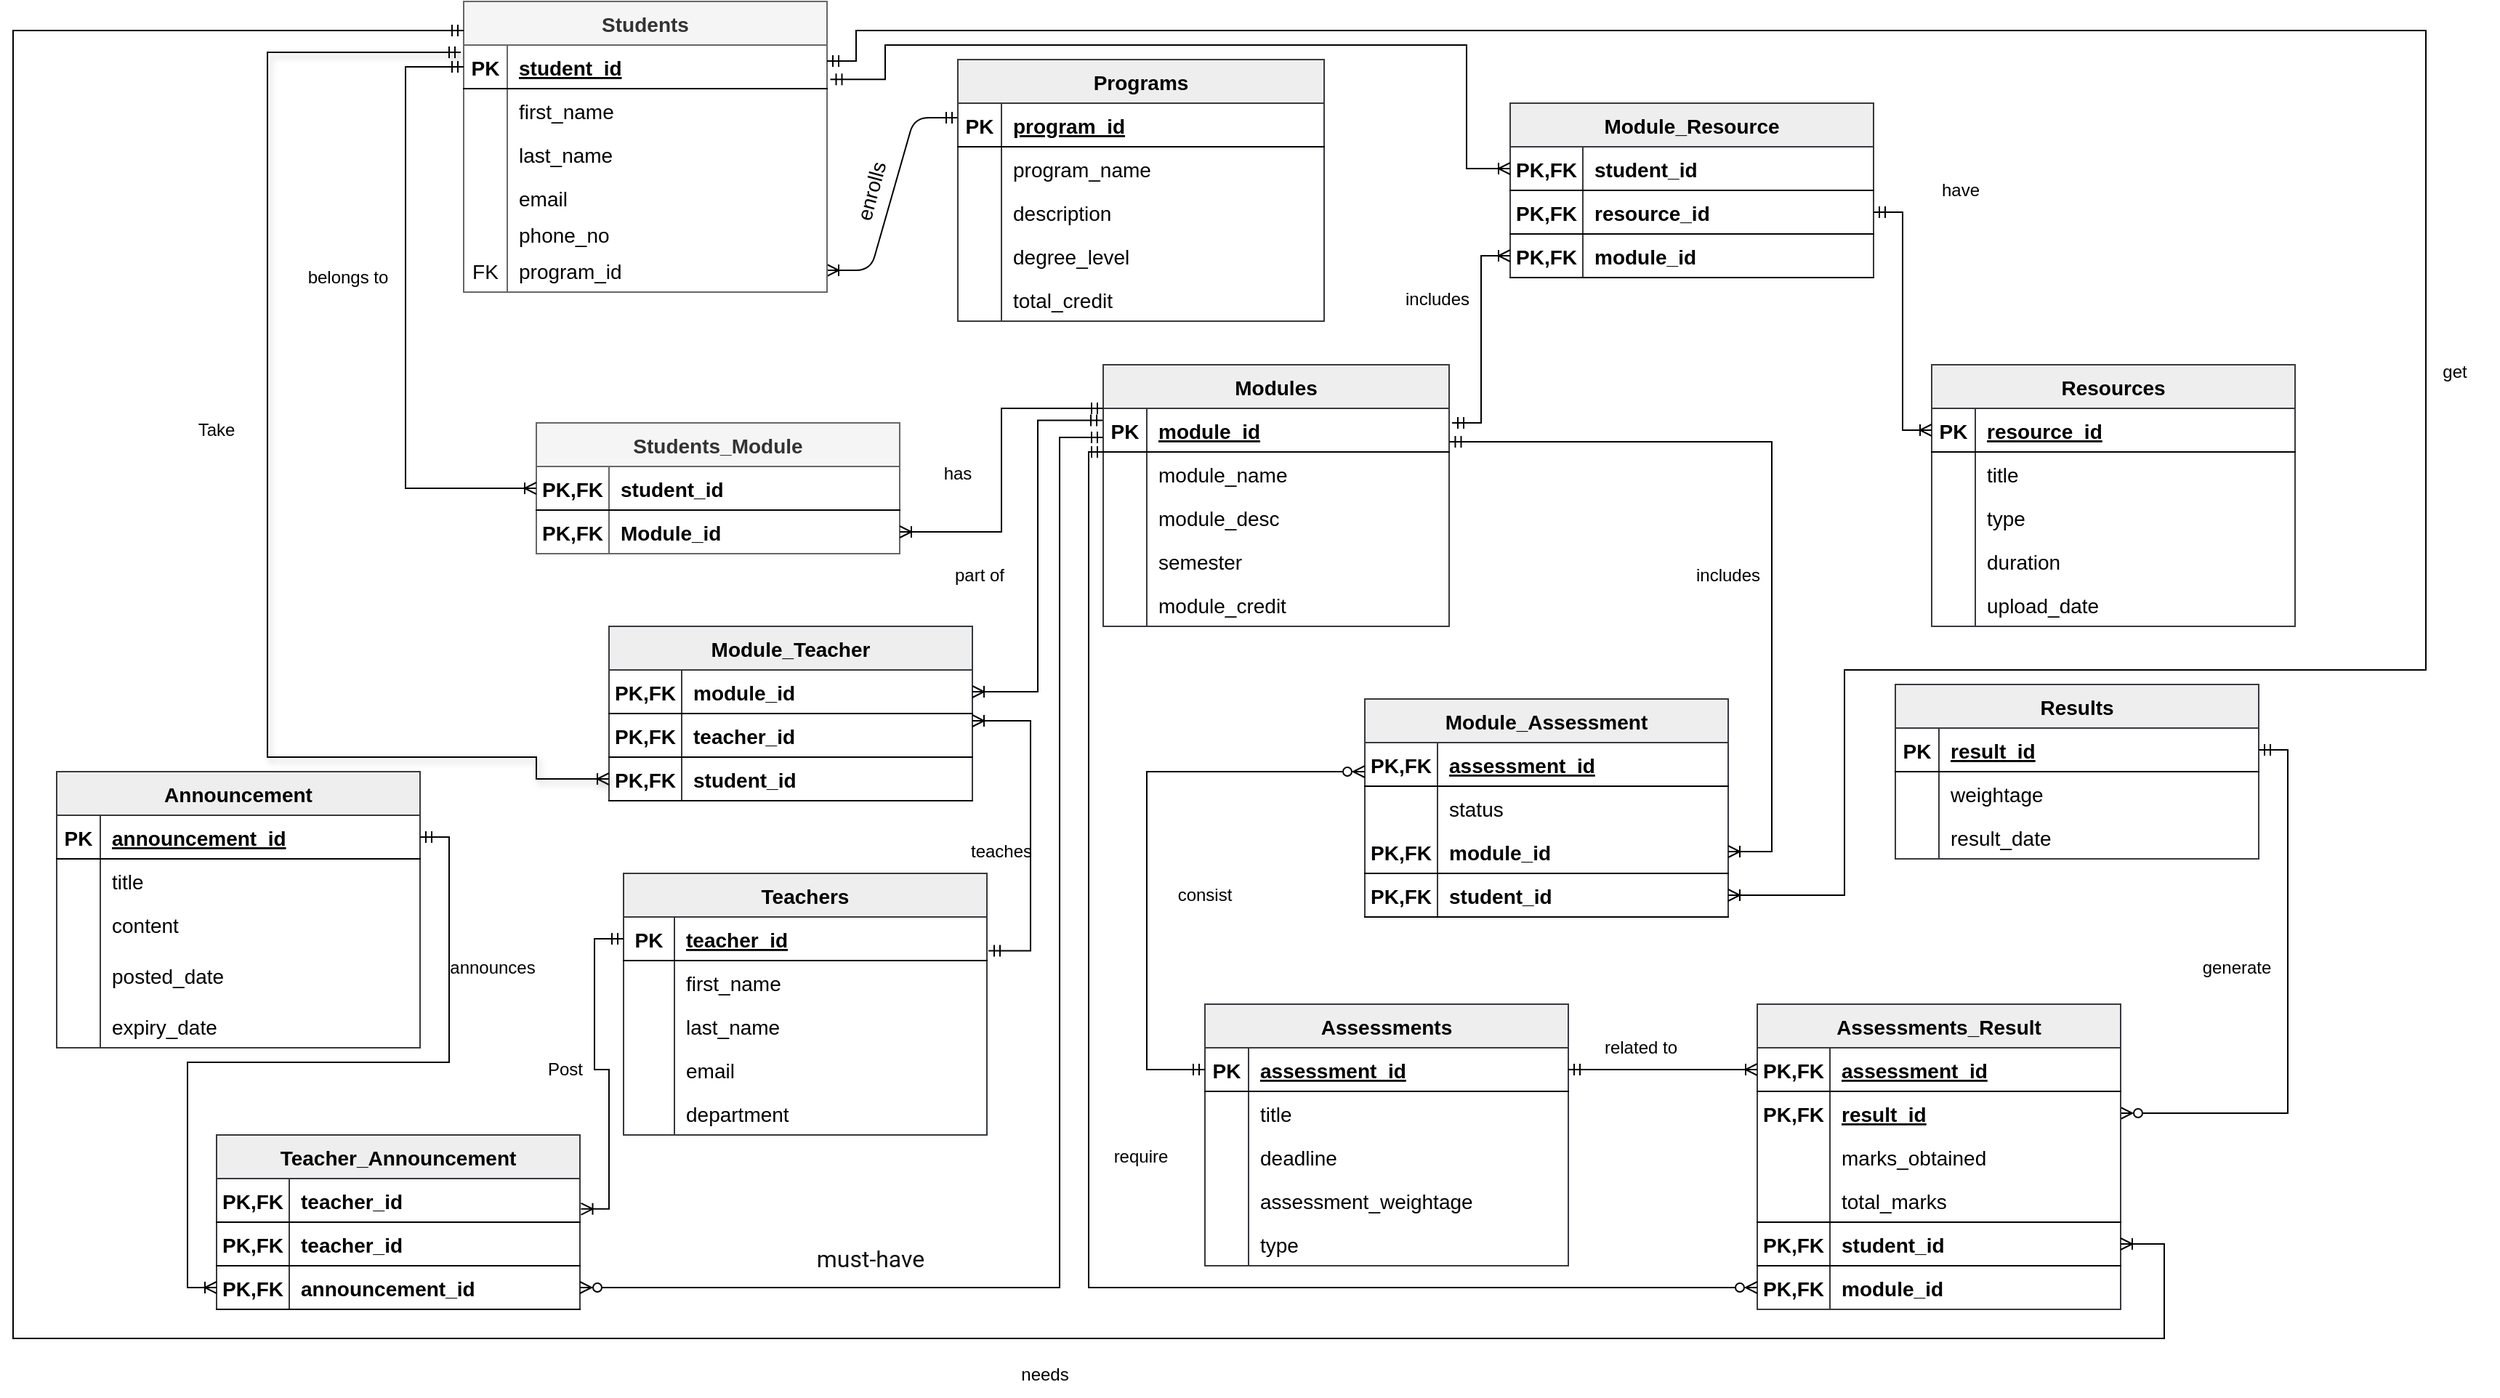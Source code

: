 <mxfile version="26.0.2">
  <diagram id="R2lEEEUBdFMjLlhIrx00" name="Page-1">
    <mxGraphModel dx="1569" dy="390" grid="1" gridSize="10" guides="1" tooltips="1" connect="1" arrows="1" fold="1" page="1" pageScale="1" pageWidth="850" pageHeight="1100" math="0" shadow="0" extFonts="Permanent Marker^https://fonts.googleapis.com/css?family=Permanent+Marker">
      <root>
        <mxCell id="0" />
        <mxCell id="1" parent="0" />
        <mxCell id="C-vyLk0tnHw3VtMMgP7b-1" value="" style="edgeStyle=entityRelationEdgeStyle;endArrow=ERmandOne;startArrow=ERoneToMany;endFill=0;startFill=0;fontSize=14;" parent="1" source="GQXNooV-lx1iSGPG6LKr-1" edge="1">
          <mxGeometry width="100" height="100" relative="1" as="geometry">
            <mxPoint x="322" y="175" as="sourcePoint" />
            <mxPoint x="380" y="100" as="targetPoint" />
            <Array as="points">
              <mxPoint x="518" y="315" />
              <mxPoint x="310" y="150" />
              <mxPoint x="508" y="315" />
            </Array>
          </mxGeometry>
        </mxCell>
        <mxCell id="qLHiAgBqazquYbQqxU5z-11" value="enrolls" style="edgeLabel;html=1;align=center;verticalAlign=middle;resizable=0;points=[];fontSize=14;rotation=-75;" parent="C-vyLk0tnHw3VtMMgP7b-1" vertex="1" connectable="0">
          <mxGeometry x="-0.087" relative="1" as="geometry">
            <mxPoint x="-13" y="-9" as="offset" />
          </mxGeometry>
        </mxCell>
        <mxCell id="C-vyLk0tnHw3VtMMgP7b-2" value="Programs" style="shape=table;startSize=30;container=1;collapsible=1;childLayout=tableLayout;fixedRows=1;rowLines=0;fontStyle=1;align=center;resizeLast=1;fillColor=#eeeeee;strokeColor=#36393d;fontSize=14;" parent="1" vertex="1">
          <mxGeometry x="380" y="60" width="252" height="180" as="geometry" />
        </mxCell>
        <mxCell id="C-vyLk0tnHw3VtMMgP7b-3" value="" style="shape=partialRectangle;collapsible=0;dropTarget=0;pointerEvents=0;fillColor=none;points=[[0,0.5],[1,0.5]];portConstraint=eastwest;top=0;left=0;right=0;bottom=1;fontSize=14;" parent="C-vyLk0tnHw3VtMMgP7b-2" vertex="1">
          <mxGeometry y="30" width="252" height="30" as="geometry" />
        </mxCell>
        <mxCell id="C-vyLk0tnHw3VtMMgP7b-4" value="PK" style="shape=partialRectangle;overflow=hidden;connectable=0;fillColor=none;top=0;left=0;bottom=0;right=0;fontStyle=1;fontSize=14;" parent="C-vyLk0tnHw3VtMMgP7b-3" vertex="1">
          <mxGeometry width="30" height="30" as="geometry">
            <mxRectangle width="30" height="30" as="alternateBounds" />
          </mxGeometry>
        </mxCell>
        <mxCell id="C-vyLk0tnHw3VtMMgP7b-5" value="program_id" style="shape=partialRectangle;overflow=hidden;connectable=0;fillColor=none;top=0;left=0;bottom=0;right=0;align=left;spacingLeft=6;fontStyle=5;fontSize=14;" parent="C-vyLk0tnHw3VtMMgP7b-3" vertex="1">
          <mxGeometry x="30" width="222" height="30" as="geometry">
            <mxRectangle width="222" height="30" as="alternateBounds" />
          </mxGeometry>
        </mxCell>
        <mxCell id="qLHiAgBqazquYbQqxU5z-14" value="" style="shape=partialRectangle;collapsible=0;dropTarget=0;pointerEvents=0;fillColor=none;points=[[0,0.5],[1,0.5]];portConstraint=eastwest;top=0;left=0;right=0;bottom=0;fontSize=14;" parent="C-vyLk0tnHw3VtMMgP7b-2" vertex="1">
          <mxGeometry y="60" width="252" height="30" as="geometry" />
        </mxCell>
        <mxCell id="qLHiAgBqazquYbQqxU5z-15" value="" style="shape=partialRectangle;overflow=hidden;connectable=0;fillColor=none;top=0;left=0;bottom=0;right=0;fontSize=14;" parent="qLHiAgBqazquYbQqxU5z-14" vertex="1">
          <mxGeometry width="30" height="30" as="geometry">
            <mxRectangle width="30" height="30" as="alternateBounds" />
          </mxGeometry>
        </mxCell>
        <mxCell id="qLHiAgBqazquYbQqxU5z-16" value="program_name" style="shape=partialRectangle;overflow=hidden;connectable=0;fillColor=none;top=0;left=0;bottom=0;right=0;align=left;spacingLeft=6;fontSize=14;" parent="qLHiAgBqazquYbQqxU5z-14" vertex="1">
          <mxGeometry x="30" width="222" height="30" as="geometry">
            <mxRectangle width="222" height="30" as="alternateBounds" />
          </mxGeometry>
        </mxCell>
        <mxCell id="C-vyLk0tnHw3VtMMgP7b-6" value="" style="shape=partialRectangle;collapsible=0;dropTarget=0;pointerEvents=0;fillColor=none;points=[[0,0.5],[1,0.5]];portConstraint=eastwest;top=0;left=0;right=0;bottom=0;fontSize=14;" parent="C-vyLk0tnHw3VtMMgP7b-2" vertex="1">
          <mxGeometry y="90" width="252" height="30" as="geometry" />
        </mxCell>
        <mxCell id="C-vyLk0tnHw3VtMMgP7b-7" value="" style="shape=partialRectangle;overflow=hidden;connectable=0;fillColor=none;top=0;left=0;bottom=0;right=0;fontSize=14;" parent="C-vyLk0tnHw3VtMMgP7b-6" vertex="1">
          <mxGeometry width="30" height="30" as="geometry">
            <mxRectangle width="30" height="30" as="alternateBounds" />
          </mxGeometry>
        </mxCell>
        <mxCell id="C-vyLk0tnHw3VtMMgP7b-8" value="description" style="shape=partialRectangle;overflow=hidden;connectable=0;fillColor=none;top=0;left=0;bottom=0;right=0;align=left;spacingLeft=6;fontSize=14;" parent="C-vyLk0tnHw3VtMMgP7b-6" vertex="1">
          <mxGeometry x="30" width="222" height="30" as="geometry">
            <mxRectangle width="222" height="30" as="alternateBounds" />
          </mxGeometry>
        </mxCell>
        <mxCell id="C-vyLk0tnHw3VtMMgP7b-9" value="" style="shape=partialRectangle;collapsible=0;dropTarget=0;pointerEvents=0;fillColor=none;points=[[0,0.5],[1,0.5]];portConstraint=eastwest;top=0;left=0;right=0;bottom=0;fontSize=14;" parent="C-vyLk0tnHw3VtMMgP7b-2" vertex="1">
          <mxGeometry y="120" width="252" height="30" as="geometry" />
        </mxCell>
        <mxCell id="C-vyLk0tnHw3VtMMgP7b-10" value="" style="shape=partialRectangle;overflow=hidden;connectable=0;fillColor=none;top=0;left=0;bottom=0;right=0;fontSize=14;" parent="C-vyLk0tnHw3VtMMgP7b-9" vertex="1">
          <mxGeometry width="30" height="30" as="geometry">
            <mxRectangle width="30" height="30" as="alternateBounds" />
          </mxGeometry>
        </mxCell>
        <mxCell id="C-vyLk0tnHw3VtMMgP7b-11" value="degree_level" style="shape=partialRectangle;overflow=hidden;connectable=0;fillColor=none;top=0;left=0;bottom=0;right=0;align=left;spacingLeft=6;fontSize=14;" parent="C-vyLk0tnHw3VtMMgP7b-9" vertex="1">
          <mxGeometry x="30" width="222" height="30" as="geometry">
            <mxRectangle width="222" height="30" as="alternateBounds" />
          </mxGeometry>
        </mxCell>
        <mxCell id="qLHiAgBqazquYbQqxU5z-17" value="" style="shape=partialRectangle;collapsible=0;dropTarget=0;pointerEvents=0;fillColor=none;points=[[0,0.5],[1,0.5]];portConstraint=eastwest;top=0;left=0;right=0;bottom=0;fontSize=14;" parent="C-vyLk0tnHw3VtMMgP7b-2" vertex="1">
          <mxGeometry y="150" width="252" height="30" as="geometry" />
        </mxCell>
        <mxCell id="qLHiAgBqazquYbQqxU5z-18" value="" style="shape=partialRectangle;overflow=hidden;connectable=0;fillColor=none;top=0;left=0;bottom=0;right=0;fontSize=14;" parent="qLHiAgBqazquYbQqxU5z-17" vertex="1">
          <mxGeometry width="30" height="30" as="geometry">
            <mxRectangle width="30" height="30" as="alternateBounds" />
          </mxGeometry>
        </mxCell>
        <mxCell id="qLHiAgBqazquYbQqxU5z-19" value="total_credit" style="shape=partialRectangle;overflow=hidden;connectable=0;fillColor=none;top=0;left=0;bottom=0;right=0;align=left;spacingLeft=6;fontSize=14;" parent="qLHiAgBqazquYbQqxU5z-17" vertex="1">
          <mxGeometry x="30" width="222" height="30" as="geometry">
            <mxRectangle width="222" height="30" as="alternateBounds" />
          </mxGeometry>
        </mxCell>
        <mxCell id="C-vyLk0tnHw3VtMMgP7b-13" value="Modules" style="shape=table;startSize=30;container=1;collapsible=1;childLayout=tableLayout;fixedRows=1;rowLines=0;fontStyle=1;align=center;resizeLast=1;fillColor=#eeeeee;strokeColor=#36393d;fontSize=14;" parent="1" vertex="1">
          <mxGeometry x="480" y="270" width="238" height="180" as="geometry" />
        </mxCell>
        <mxCell id="C-vyLk0tnHw3VtMMgP7b-14" value="" style="shape=partialRectangle;collapsible=0;dropTarget=0;pointerEvents=0;fillColor=none;points=[[0,0.5],[1,0.5]];portConstraint=eastwest;top=0;left=0;right=0;bottom=1;fontSize=14;" parent="C-vyLk0tnHw3VtMMgP7b-13" vertex="1">
          <mxGeometry y="30" width="238" height="30" as="geometry" />
        </mxCell>
        <mxCell id="C-vyLk0tnHw3VtMMgP7b-15" value="PK" style="shape=partialRectangle;overflow=hidden;connectable=0;fillColor=none;top=0;left=0;bottom=0;right=0;fontStyle=1;fontSize=14;" parent="C-vyLk0tnHw3VtMMgP7b-14" vertex="1">
          <mxGeometry width="30" height="30" as="geometry">
            <mxRectangle width="30" height="30" as="alternateBounds" />
          </mxGeometry>
        </mxCell>
        <mxCell id="C-vyLk0tnHw3VtMMgP7b-16" value="module_id" style="shape=partialRectangle;overflow=hidden;connectable=0;fillColor=none;top=0;left=0;bottom=0;right=0;align=left;spacingLeft=6;fontStyle=5;fontSize=14;" parent="C-vyLk0tnHw3VtMMgP7b-14" vertex="1">
          <mxGeometry x="30" width="208" height="30" as="geometry">
            <mxRectangle width="208" height="30" as="alternateBounds" />
          </mxGeometry>
        </mxCell>
        <mxCell id="C-vyLk0tnHw3VtMMgP7b-17" value="" style="shape=partialRectangle;collapsible=0;dropTarget=0;pointerEvents=0;fillColor=none;points=[[0,0.5],[1,0.5]];portConstraint=eastwest;top=0;left=0;right=0;bottom=0;fontSize=14;" parent="C-vyLk0tnHw3VtMMgP7b-13" vertex="1">
          <mxGeometry y="60" width="238" height="30" as="geometry" />
        </mxCell>
        <mxCell id="C-vyLk0tnHw3VtMMgP7b-18" value="" style="shape=partialRectangle;overflow=hidden;connectable=0;fillColor=none;top=0;left=0;bottom=0;right=0;fontSize=14;" parent="C-vyLk0tnHw3VtMMgP7b-17" vertex="1">
          <mxGeometry width="30" height="30" as="geometry">
            <mxRectangle width="30" height="30" as="alternateBounds" />
          </mxGeometry>
        </mxCell>
        <mxCell id="C-vyLk0tnHw3VtMMgP7b-19" value="module_name" style="shape=partialRectangle;overflow=hidden;connectable=0;fillColor=none;top=0;left=0;bottom=0;right=0;align=left;spacingLeft=6;fontSize=14;" parent="C-vyLk0tnHw3VtMMgP7b-17" vertex="1">
          <mxGeometry x="30" width="208" height="30" as="geometry">
            <mxRectangle width="208" height="30" as="alternateBounds" />
          </mxGeometry>
        </mxCell>
        <mxCell id="C-vyLk0tnHw3VtMMgP7b-20" value="" style="shape=partialRectangle;collapsible=0;dropTarget=0;pointerEvents=0;fillColor=none;points=[[0,0.5],[1,0.5]];portConstraint=eastwest;top=0;left=0;right=0;bottom=0;fontSize=14;" parent="C-vyLk0tnHw3VtMMgP7b-13" vertex="1">
          <mxGeometry y="90" width="238" height="30" as="geometry" />
        </mxCell>
        <mxCell id="C-vyLk0tnHw3VtMMgP7b-21" value="" style="shape=partialRectangle;overflow=hidden;connectable=0;fillColor=none;top=0;left=0;bottom=0;right=0;fontSize=14;" parent="C-vyLk0tnHw3VtMMgP7b-20" vertex="1">
          <mxGeometry width="30" height="30" as="geometry">
            <mxRectangle width="30" height="30" as="alternateBounds" />
          </mxGeometry>
        </mxCell>
        <mxCell id="C-vyLk0tnHw3VtMMgP7b-22" value="module_desc" style="shape=partialRectangle;overflow=hidden;connectable=0;fillColor=none;top=0;left=0;bottom=0;right=0;align=left;spacingLeft=6;fontSize=14;" parent="C-vyLk0tnHw3VtMMgP7b-20" vertex="1">
          <mxGeometry x="30" width="208" height="30" as="geometry">
            <mxRectangle width="208" height="30" as="alternateBounds" />
          </mxGeometry>
        </mxCell>
        <mxCell id="qLHiAgBqazquYbQqxU5z-21" value="" style="shape=partialRectangle;collapsible=0;dropTarget=0;pointerEvents=0;fillColor=none;points=[[0,0.5],[1,0.5]];portConstraint=eastwest;top=0;left=0;right=0;bottom=0;fontSize=14;" parent="C-vyLk0tnHw3VtMMgP7b-13" vertex="1">
          <mxGeometry y="120" width="238" height="30" as="geometry" />
        </mxCell>
        <mxCell id="qLHiAgBqazquYbQqxU5z-22" value="" style="shape=partialRectangle;overflow=hidden;connectable=0;fillColor=none;top=0;left=0;bottom=0;right=0;fontSize=14;" parent="qLHiAgBqazquYbQqxU5z-21" vertex="1">
          <mxGeometry width="30" height="30" as="geometry">
            <mxRectangle width="30" height="30" as="alternateBounds" />
          </mxGeometry>
        </mxCell>
        <mxCell id="qLHiAgBqazquYbQqxU5z-23" value="semester" style="shape=partialRectangle;overflow=hidden;connectable=0;fillColor=none;top=0;left=0;bottom=0;right=0;align=left;spacingLeft=6;fontSize=14;" parent="qLHiAgBqazquYbQqxU5z-21" vertex="1">
          <mxGeometry x="30" width="208" height="30" as="geometry">
            <mxRectangle width="208" height="30" as="alternateBounds" />
          </mxGeometry>
        </mxCell>
        <mxCell id="qLHiAgBqazquYbQqxU5z-24" value="" style="shape=partialRectangle;collapsible=0;dropTarget=0;pointerEvents=0;fillColor=none;points=[[0,0.5],[1,0.5]];portConstraint=eastwest;top=0;left=0;right=0;bottom=0;fontSize=14;" parent="C-vyLk0tnHw3VtMMgP7b-13" vertex="1">
          <mxGeometry y="150" width="238" height="30" as="geometry" />
        </mxCell>
        <mxCell id="qLHiAgBqazquYbQqxU5z-25" value="" style="shape=partialRectangle;overflow=hidden;connectable=0;fillColor=none;top=0;left=0;bottom=0;right=0;fontSize=14;" parent="qLHiAgBqazquYbQqxU5z-24" vertex="1">
          <mxGeometry width="30" height="30" as="geometry">
            <mxRectangle width="30" height="30" as="alternateBounds" />
          </mxGeometry>
        </mxCell>
        <mxCell id="qLHiAgBqazquYbQqxU5z-26" value="module_credit" style="shape=partialRectangle;overflow=hidden;connectable=0;fillColor=none;top=0;left=0;bottom=0;right=0;align=left;spacingLeft=6;fontSize=14;" parent="qLHiAgBqazquYbQqxU5z-24" vertex="1">
          <mxGeometry x="30" width="208" height="30" as="geometry">
            <mxRectangle width="208" height="30" as="alternateBounds" />
          </mxGeometry>
        </mxCell>
        <mxCell id="C-vyLk0tnHw3VtMMgP7b-23" value="Students" style="shape=table;startSize=30;container=1;collapsible=1;childLayout=tableLayout;fixedRows=1;rowLines=0;fontStyle=1;align=center;resizeLast=1;fillColor=#f5f5f5;fontColor=#333333;strokeColor=#666666;fontSize=14;" parent="1" vertex="1">
          <mxGeometry x="40" y="20" width="250" height="200" as="geometry" />
        </mxCell>
        <mxCell id="C-vyLk0tnHw3VtMMgP7b-24" value="" style="shape=partialRectangle;collapsible=0;dropTarget=0;pointerEvents=0;fillColor=none;points=[[0,0.5],[1,0.5]];portConstraint=eastwest;top=0;left=0;right=0;bottom=1;fontSize=14;" parent="C-vyLk0tnHw3VtMMgP7b-23" vertex="1">
          <mxGeometry y="30" width="250" height="30" as="geometry" />
        </mxCell>
        <mxCell id="C-vyLk0tnHw3VtMMgP7b-25" value="PK" style="shape=partialRectangle;overflow=hidden;connectable=0;fillColor=none;top=0;left=0;bottom=0;right=0;fontStyle=1;fontSize=14;" parent="C-vyLk0tnHw3VtMMgP7b-24" vertex="1">
          <mxGeometry width="30" height="30" as="geometry">
            <mxRectangle width="30" height="30" as="alternateBounds" />
          </mxGeometry>
        </mxCell>
        <mxCell id="C-vyLk0tnHw3VtMMgP7b-26" value="student_id" style="shape=partialRectangle;overflow=hidden;connectable=0;fillColor=none;top=0;left=0;bottom=0;right=0;align=left;spacingLeft=6;fontStyle=5;fontSize=14;" parent="C-vyLk0tnHw3VtMMgP7b-24" vertex="1">
          <mxGeometry x="30" width="220" height="30" as="geometry">
            <mxRectangle width="220" height="30" as="alternateBounds" />
          </mxGeometry>
        </mxCell>
        <mxCell id="C-vyLk0tnHw3VtMMgP7b-27" value="" style="shape=partialRectangle;collapsible=0;dropTarget=0;pointerEvents=0;fillColor=none;points=[[0,0.5],[1,0.5]];portConstraint=eastwest;top=0;left=0;right=0;bottom=0;fontSize=14;" parent="C-vyLk0tnHw3VtMMgP7b-23" vertex="1">
          <mxGeometry y="60" width="250" height="30" as="geometry" />
        </mxCell>
        <mxCell id="C-vyLk0tnHw3VtMMgP7b-28" value="" style="shape=partialRectangle;overflow=hidden;connectable=0;fillColor=none;top=0;left=0;bottom=0;right=0;fontSize=14;" parent="C-vyLk0tnHw3VtMMgP7b-27" vertex="1">
          <mxGeometry width="30" height="30" as="geometry">
            <mxRectangle width="30" height="30" as="alternateBounds" />
          </mxGeometry>
        </mxCell>
        <mxCell id="C-vyLk0tnHw3VtMMgP7b-29" value="first_name" style="shape=partialRectangle;overflow=hidden;connectable=0;fillColor=none;top=0;left=0;bottom=0;right=0;align=left;spacingLeft=6;fontSize=14;" parent="C-vyLk0tnHw3VtMMgP7b-27" vertex="1">
          <mxGeometry x="30" width="220" height="30" as="geometry">
            <mxRectangle width="220" height="30" as="alternateBounds" />
          </mxGeometry>
        </mxCell>
        <mxCell id="qLHiAgBqazquYbQqxU5z-1" value="" style="shape=partialRectangle;collapsible=0;dropTarget=0;pointerEvents=0;fillColor=none;points=[[0,0.5],[1,0.5]];portConstraint=eastwest;top=0;left=0;right=0;bottom=0;fontSize=14;" parent="C-vyLk0tnHw3VtMMgP7b-23" vertex="1">
          <mxGeometry y="90" width="250" height="30" as="geometry" />
        </mxCell>
        <mxCell id="qLHiAgBqazquYbQqxU5z-2" value="" style="shape=partialRectangle;overflow=hidden;connectable=0;fillColor=none;top=0;left=0;bottom=0;right=0;fontSize=14;" parent="qLHiAgBqazquYbQqxU5z-1" vertex="1">
          <mxGeometry width="30" height="30" as="geometry">
            <mxRectangle width="30" height="30" as="alternateBounds" />
          </mxGeometry>
        </mxCell>
        <mxCell id="qLHiAgBqazquYbQqxU5z-3" value="last_name" style="shape=partialRectangle;overflow=hidden;connectable=0;fillColor=none;top=0;left=0;bottom=0;right=0;align=left;spacingLeft=6;fontSize=14;" parent="qLHiAgBqazquYbQqxU5z-1" vertex="1">
          <mxGeometry x="30" width="220" height="30" as="geometry">
            <mxRectangle width="220" height="30" as="alternateBounds" />
          </mxGeometry>
        </mxCell>
        <mxCell id="qLHiAgBqazquYbQqxU5z-4" value="" style="shape=partialRectangle;collapsible=0;dropTarget=0;pointerEvents=0;fillColor=none;points=[[0,0.5],[1,0.5]];portConstraint=eastwest;top=0;left=0;right=0;bottom=0;fontSize=14;" parent="C-vyLk0tnHw3VtMMgP7b-23" vertex="1">
          <mxGeometry y="120" width="250" height="30" as="geometry" />
        </mxCell>
        <mxCell id="qLHiAgBqazquYbQqxU5z-5" value="" style="shape=partialRectangle;overflow=hidden;connectable=0;fillColor=none;top=0;left=0;bottom=0;right=0;fontSize=14;" parent="qLHiAgBqazquYbQqxU5z-4" vertex="1">
          <mxGeometry width="30" height="30" as="geometry">
            <mxRectangle width="30" height="30" as="alternateBounds" />
          </mxGeometry>
        </mxCell>
        <mxCell id="qLHiAgBqazquYbQqxU5z-6" value="email" style="shape=partialRectangle;overflow=hidden;connectable=0;fillColor=none;top=0;left=0;bottom=0;right=0;align=left;spacingLeft=6;fontSize=14;" parent="qLHiAgBqazquYbQqxU5z-4" vertex="1">
          <mxGeometry x="30" width="220" height="30" as="geometry">
            <mxRectangle width="220" height="30" as="alternateBounds" />
          </mxGeometry>
        </mxCell>
        <mxCell id="qLHiAgBqazquYbQqxU5z-7" value="" style="shape=partialRectangle;collapsible=0;dropTarget=0;pointerEvents=0;fillColor=none;points=[[0,0.5],[1,0.5]];portConstraint=eastwest;top=0;left=0;right=0;bottom=0;fontSize=14;" parent="C-vyLk0tnHw3VtMMgP7b-23" vertex="1">
          <mxGeometry y="150" width="250" height="20" as="geometry" />
        </mxCell>
        <mxCell id="qLHiAgBqazquYbQqxU5z-8" value="" style="shape=partialRectangle;overflow=hidden;connectable=0;fillColor=none;top=0;left=0;bottom=0;right=0;fontSize=14;" parent="qLHiAgBqazquYbQqxU5z-7" vertex="1">
          <mxGeometry width="30" height="20" as="geometry">
            <mxRectangle width="30" height="20" as="alternateBounds" />
          </mxGeometry>
        </mxCell>
        <mxCell id="qLHiAgBqazquYbQqxU5z-9" value="phone_no" style="shape=partialRectangle;overflow=hidden;connectable=0;fillColor=none;top=0;left=0;bottom=0;right=0;align=left;spacingLeft=6;fontSize=14;" parent="qLHiAgBqazquYbQqxU5z-7" vertex="1">
          <mxGeometry x="30" width="220" height="20" as="geometry">
            <mxRectangle width="220" height="20" as="alternateBounds" />
          </mxGeometry>
        </mxCell>
        <mxCell id="GQXNooV-lx1iSGPG6LKr-1" value="" style="shape=partialRectangle;collapsible=0;dropTarget=0;pointerEvents=0;fillColor=none;points=[[0,0.5],[1,0.5]];portConstraint=eastwest;top=0;left=0;right=0;bottom=0;fontSize=14;" parent="C-vyLk0tnHw3VtMMgP7b-23" vertex="1">
          <mxGeometry y="170" width="250" height="30" as="geometry" />
        </mxCell>
        <mxCell id="GQXNooV-lx1iSGPG6LKr-2" value="FK" style="shape=partialRectangle;overflow=hidden;connectable=0;fillColor=none;top=0;left=0;bottom=0;right=0;fontSize=14;" parent="GQXNooV-lx1iSGPG6LKr-1" vertex="1">
          <mxGeometry width="30" height="30" as="geometry">
            <mxRectangle width="30" height="30" as="alternateBounds" />
          </mxGeometry>
        </mxCell>
        <mxCell id="GQXNooV-lx1iSGPG6LKr-3" value="program_id" style="shape=partialRectangle;overflow=hidden;connectable=0;fillColor=none;top=0;left=0;bottom=0;right=0;align=left;spacingLeft=6;fontSize=14;" parent="GQXNooV-lx1iSGPG6LKr-1" vertex="1">
          <mxGeometry x="30" width="220" height="30" as="geometry">
            <mxRectangle width="220" height="30" as="alternateBounds" />
          </mxGeometry>
        </mxCell>
        <mxCell id="qLHiAgBqazquYbQqxU5z-28" value="Announcement" style="shape=table;startSize=30;container=1;collapsible=1;childLayout=tableLayout;fixedRows=1;rowLines=0;fontStyle=1;align=center;resizeLast=1;fillColor=#eeeeee;strokeColor=#36393d;fontSize=14;" parent="1" vertex="1">
          <mxGeometry x="-240" y="550" width="250" height="190" as="geometry" />
        </mxCell>
        <mxCell id="qLHiAgBqazquYbQqxU5z-29" value="" style="shape=partialRectangle;collapsible=0;dropTarget=0;pointerEvents=0;fillColor=none;points=[[0,0.5],[1,0.5]];portConstraint=eastwest;top=0;left=0;right=0;bottom=1;fontSize=14;" parent="qLHiAgBqazquYbQqxU5z-28" vertex="1">
          <mxGeometry y="30" width="250" height="30" as="geometry" />
        </mxCell>
        <mxCell id="qLHiAgBqazquYbQqxU5z-30" value="PK" style="shape=partialRectangle;overflow=hidden;connectable=0;fillColor=none;top=0;left=0;bottom=0;right=0;fontStyle=1;fontSize=14;" parent="qLHiAgBqazquYbQqxU5z-29" vertex="1">
          <mxGeometry width="30" height="30" as="geometry">
            <mxRectangle width="30" height="30" as="alternateBounds" />
          </mxGeometry>
        </mxCell>
        <mxCell id="qLHiAgBqazquYbQqxU5z-31" value="announcement_id" style="shape=partialRectangle;overflow=hidden;connectable=0;fillColor=none;top=0;left=0;bottom=0;right=0;align=left;spacingLeft=6;fontStyle=5;fontSize=14;" parent="qLHiAgBqazquYbQqxU5z-29" vertex="1">
          <mxGeometry x="30" width="220" height="30" as="geometry">
            <mxRectangle width="220" height="30" as="alternateBounds" />
          </mxGeometry>
        </mxCell>
        <mxCell id="qLHiAgBqazquYbQqxU5z-32" value="" style="shape=partialRectangle;collapsible=0;dropTarget=0;pointerEvents=0;fillColor=none;points=[[0,0.5],[1,0.5]];portConstraint=eastwest;top=0;left=0;right=0;bottom=0;fontSize=14;" parent="qLHiAgBqazquYbQqxU5z-28" vertex="1">
          <mxGeometry y="60" width="250" height="30" as="geometry" />
        </mxCell>
        <mxCell id="qLHiAgBqazquYbQqxU5z-33" value="" style="shape=partialRectangle;overflow=hidden;connectable=0;fillColor=none;top=0;left=0;bottom=0;right=0;fontSize=14;" parent="qLHiAgBqazquYbQqxU5z-32" vertex="1">
          <mxGeometry width="30" height="30" as="geometry">
            <mxRectangle width="30" height="30" as="alternateBounds" />
          </mxGeometry>
        </mxCell>
        <mxCell id="qLHiAgBqazquYbQqxU5z-34" value="title" style="shape=partialRectangle;overflow=hidden;connectable=0;fillColor=none;top=0;left=0;bottom=0;right=0;align=left;spacingLeft=6;fontSize=14;" parent="qLHiAgBqazquYbQqxU5z-32" vertex="1">
          <mxGeometry x="30" width="220" height="30" as="geometry">
            <mxRectangle width="220" height="30" as="alternateBounds" />
          </mxGeometry>
        </mxCell>
        <mxCell id="qLHiAgBqazquYbQqxU5z-35" value="" style="shape=partialRectangle;collapsible=0;dropTarget=0;pointerEvents=0;fillColor=none;points=[[0,0.5],[1,0.5]];portConstraint=eastwest;top=0;left=0;right=0;bottom=0;fontSize=14;" parent="qLHiAgBqazquYbQqxU5z-28" vertex="1">
          <mxGeometry y="90" width="250" height="30" as="geometry" />
        </mxCell>
        <mxCell id="qLHiAgBqazquYbQqxU5z-36" value="" style="shape=partialRectangle;overflow=hidden;connectable=0;fillColor=none;top=0;left=0;bottom=0;right=0;fontSize=14;" parent="qLHiAgBqazquYbQqxU5z-35" vertex="1">
          <mxGeometry width="30" height="30" as="geometry">
            <mxRectangle width="30" height="30" as="alternateBounds" />
          </mxGeometry>
        </mxCell>
        <mxCell id="qLHiAgBqazquYbQqxU5z-37" value="content" style="shape=partialRectangle;overflow=hidden;connectable=0;fillColor=none;top=0;left=0;bottom=0;right=0;align=left;spacingLeft=6;fontSize=14;" parent="qLHiAgBqazquYbQqxU5z-35" vertex="1">
          <mxGeometry x="30" width="220" height="30" as="geometry">
            <mxRectangle width="220" height="30" as="alternateBounds" />
          </mxGeometry>
        </mxCell>
        <mxCell id="qLHiAgBqazquYbQqxU5z-38" value="" style="shape=partialRectangle;collapsible=0;dropTarget=0;pointerEvents=0;fillColor=none;points=[[0,0.5],[1,0.5]];portConstraint=eastwest;top=0;left=0;right=0;bottom=0;fontSize=14;" parent="qLHiAgBqazquYbQqxU5z-28" vertex="1">
          <mxGeometry y="120" width="250" height="40" as="geometry" />
        </mxCell>
        <mxCell id="qLHiAgBqazquYbQqxU5z-39" value="" style="shape=partialRectangle;overflow=hidden;connectable=0;fillColor=none;top=0;left=0;bottom=0;right=0;fontSize=14;" parent="qLHiAgBqazquYbQqxU5z-38" vertex="1">
          <mxGeometry width="30" height="40" as="geometry">
            <mxRectangle width="30" height="40" as="alternateBounds" />
          </mxGeometry>
        </mxCell>
        <mxCell id="qLHiAgBqazquYbQqxU5z-40" value="posted_date" style="shape=partialRectangle;overflow=hidden;connectable=0;fillColor=none;top=0;left=0;bottom=0;right=0;align=left;spacingLeft=6;fontSize=14;" parent="qLHiAgBqazquYbQqxU5z-38" vertex="1">
          <mxGeometry x="30" width="220" height="40" as="geometry">
            <mxRectangle width="220" height="40" as="alternateBounds" />
          </mxGeometry>
        </mxCell>
        <mxCell id="qLHiAgBqazquYbQqxU5z-41" value="" style="shape=partialRectangle;collapsible=0;dropTarget=0;pointerEvents=0;fillColor=none;points=[[0,0.5],[1,0.5]];portConstraint=eastwest;top=0;left=0;right=0;bottom=0;fontSize=14;" parent="qLHiAgBqazquYbQqxU5z-28" vertex="1">
          <mxGeometry y="160" width="250" height="30" as="geometry" />
        </mxCell>
        <mxCell id="qLHiAgBqazquYbQqxU5z-42" value="" style="shape=partialRectangle;overflow=hidden;connectable=0;fillColor=none;top=0;left=0;bottom=0;right=0;fontSize=14;" parent="qLHiAgBqazquYbQqxU5z-41" vertex="1">
          <mxGeometry width="30" height="30" as="geometry">
            <mxRectangle width="30" height="30" as="alternateBounds" />
          </mxGeometry>
        </mxCell>
        <mxCell id="qLHiAgBqazquYbQqxU5z-43" value="expiry_date" style="shape=partialRectangle;overflow=hidden;connectable=0;fillColor=none;top=0;left=0;bottom=0;right=0;align=left;spacingLeft=6;fontSize=14;" parent="qLHiAgBqazquYbQqxU5z-41" vertex="1">
          <mxGeometry x="30" width="220" height="30" as="geometry">
            <mxRectangle width="220" height="30" as="alternateBounds" />
          </mxGeometry>
        </mxCell>
        <mxCell id="qLHiAgBqazquYbQqxU5z-62" value="Teachers" style="shape=table;startSize=30;container=1;collapsible=1;childLayout=tableLayout;fixedRows=1;rowLines=0;fontStyle=1;align=center;resizeLast=1;fillColor=#eeeeee;strokeColor=#36393d;fontSize=14;" parent="1" vertex="1">
          <mxGeometry x="150" y="620" width="250" height="180" as="geometry" />
        </mxCell>
        <mxCell id="qLHiAgBqazquYbQqxU5z-63" value="" style="shape=partialRectangle;collapsible=0;dropTarget=0;pointerEvents=0;fillColor=none;points=[[0,0.5],[1,0.5]];portConstraint=eastwest;top=0;left=0;right=0;bottom=1;fontSize=14;" parent="qLHiAgBqazquYbQqxU5z-62" vertex="1">
          <mxGeometry y="30" width="250" height="30" as="geometry" />
        </mxCell>
        <mxCell id="qLHiAgBqazquYbQqxU5z-64" value="PK" style="shape=partialRectangle;overflow=hidden;connectable=0;fillColor=none;top=0;left=0;bottom=0;right=0;fontStyle=1;fontSize=14;" parent="qLHiAgBqazquYbQqxU5z-63" vertex="1">
          <mxGeometry width="35" height="30" as="geometry">
            <mxRectangle width="35" height="30" as="alternateBounds" />
          </mxGeometry>
        </mxCell>
        <mxCell id="qLHiAgBqazquYbQqxU5z-65" value="teacher_id" style="shape=partialRectangle;overflow=hidden;connectable=0;fillColor=none;top=0;left=0;bottom=0;right=0;align=left;spacingLeft=6;fontStyle=5;fontSize=14;" parent="qLHiAgBqazquYbQqxU5z-63" vertex="1">
          <mxGeometry x="35" width="215" height="30" as="geometry">
            <mxRectangle width="215" height="30" as="alternateBounds" />
          </mxGeometry>
        </mxCell>
        <mxCell id="qLHiAgBqazquYbQqxU5z-66" value="" style="shape=partialRectangle;collapsible=0;dropTarget=0;pointerEvents=0;fillColor=none;points=[[0,0.5],[1,0.5]];portConstraint=eastwest;top=0;left=0;right=0;bottom=0;fontSize=14;" parent="qLHiAgBqazquYbQqxU5z-62" vertex="1">
          <mxGeometry y="60" width="250" height="30" as="geometry" />
        </mxCell>
        <mxCell id="qLHiAgBqazquYbQqxU5z-67" value="" style="shape=partialRectangle;overflow=hidden;connectable=0;fillColor=none;top=0;left=0;bottom=0;right=0;fontSize=14;" parent="qLHiAgBqazquYbQqxU5z-66" vertex="1">
          <mxGeometry width="35" height="30" as="geometry">
            <mxRectangle width="35" height="30" as="alternateBounds" />
          </mxGeometry>
        </mxCell>
        <mxCell id="qLHiAgBqazquYbQqxU5z-68" value="first_name" style="shape=partialRectangle;overflow=hidden;connectable=0;fillColor=none;top=0;left=0;bottom=0;right=0;align=left;spacingLeft=6;fontSize=14;" parent="qLHiAgBqazquYbQqxU5z-66" vertex="1">
          <mxGeometry x="35" width="215" height="30" as="geometry">
            <mxRectangle width="215" height="30" as="alternateBounds" />
          </mxGeometry>
        </mxCell>
        <mxCell id="qLHiAgBqazquYbQqxU5z-69" value="" style="shape=partialRectangle;collapsible=0;dropTarget=0;pointerEvents=0;fillColor=none;points=[[0,0.5],[1,0.5]];portConstraint=eastwest;top=0;left=0;right=0;bottom=0;fontSize=14;" parent="qLHiAgBqazquYbQqxU5z-62" vertex="1">
          <mxGeometry y="90" width="250" height="30" as="geometry" />
        </mxCell>
        <mxCell id="qLHiAgBqazquYbQqxU5z-70" value="" style="shape=partialRectangle;overflow=hidden;connectable=0;fillColor=none;top=0;left=0;bottom=0;right=0;fontSize=14;" parent="qLHiAgBqazquYbQqxU5z-69" vertex="1">
          <mxGeometry width="35" height="30" as="geometry">
            <mxRectangle width="35" height="30" as="alternateBounds" />
          </mxGeometry>
        </mxCell>
        <mxCell id="qLHiAgBqazquYbQqxU5z-71" value="last_name" style="shape=partialRectangle;overflow=hidden;connectable=0;fillColor=none;top=0;left=0;bottom=0;right=0;align=left;spacingLeft=6;fontSize=14;" parent="qLHiAgBqazquYbQqxU5z-69" vertex="1">
          <mxGeometry x="35" width="215" height="30" as="geometry">
            <mxRectangle width="215" height="30" as="alternateBounds" />
          </mxGeometry>
        </mxCell>
        <mxCell id="qLHiAgBqazquYbQqxU5z-72" value="" style="shape=partialRectangle;collapsible=0;dropTarget=0;pointerEvents=0;fillColor=none;points=[[0,0.5],[1,0.5]];portConstraint=eastwest;top=0;left=0;right=0;bottom=0;fontSize=14;" parent="qLHiAgBqazquYbQqxU5z-62" vertex="1">
          <mxGeometry y="120" width="250" height="30" as="geometry" />
        </mxCell>
        <mxCell id="qLHiAgBqazquYbQqxU5z-73" value="" style="shape=partialRectangle;overflow=hidden;connectable=0;fillColor=none;top=0;left=0;bottom=0;right=0;fontSize=14;" parent="qLHiAgBqazquYbQqxU5z-72" vertex="1">
          <mxGeometry width="35" height="30" as="geometry">
            <mxRectangle width="35" height="30" as="alternateBounds" />
          </mxGeometry>
        </mxCell>
        <mxCell id="qLHiAgBqazquYbQqxU5z-74" value="email" style="shape=partialRectangle;overflow=hidden;connectable=0;fillColor=none;top=0;left=0;bottom=0;right=0;align=left;spacingLeft=6;fontSize=14;" parent="qLHiAgBqazquYbQqxU5z-72" vertex="1">
          <mxGeometry x="35" width="215" height="30" as="geometry">
            <mxRectangle width="215" height="30" as="alternateBounds" />
          </mxGeometry>
        </mxCell>
        <mxCell id="GQXNooV-lx1iSGPG6LKr-61" value="" style="shape=partialRectangle;collapsible=0;dropTarget=0;pointerEvents=0;fillColor=none;points=[[0,0.5],[1,0.5]];portConstraint=eastwest;top=0;left=0;right=0;bottom=0;fontSize=14;" parent="qLHiAgBqazquYbQqxU5z-62" vertex="1">
          <mxGeometry y="150" width="250" height="30" as="geometry" />
        </mxCell>
        <mxCell id="GQXNooV-lx1iSGPG6LKr-62" value="" style="shape=partialRectangle;overflow=hidden;connectable=0;fillColor=none;top=0;left=0;bottom=0;right=0;fontSize=14;" parent="GQXNooV-lx1iSGPG6LKr-61" vertex="1">
          <mxGeometry width="35" height="30" as="geometry">
            <mxRectangle width="35" height="30" as="alternateBounds" />
          </mxGeometry>
        </mxCell>
        <mxCell id="GQXNooV-lx1iSGPG6LKr-63" value="department" style="shape=partialRectangle;overflow=hidden;connectable=0;fillColor=none;top=0;left=0;bottom=0;right=0;align=left;spacingLeft=6;fontSize=14;" parent="GQXNooV-lx1iSGPG6LKr-61" vertex="1">
          <mxGeometry x="35" width="215" height="30" as="geometry">
            <mxRectangle width="215" height="30" as="alternateBounds" />
          </mxGeometry>
        </mxCell>
        <mxCell id="S87VCNJrhkJuMtYWKASq-22" value="Assessments" style="shape=table;startSize=30;container=1;collapsible=1;childLayout=tableLayout;fixedRows=1;rowLines=0;fontStyle=1;align=center;resizeLast=1;fillColor=#eeeeee;strokeColor=#36393d;fontSize=14;" parent="1" vertex="1">
          <mxGeometry x="550" y="710.0" width="250" height="180" as="geometry" />
        </mxCell>
        <mxCell id="S87VCNJrhkJuMtYWKASq-23" value="" style="shape=partialRectangle;collapsible=0;dropTarget=0;pointerEvents=0;fillColor=none;points=[[0,0.5],[1,0.5]];portConstraint=eastwest;top=0;left=0;right=0;bottom=1;fontSize=14;" parent="S87VCNJrhkJuMtYWKASq-22" vertex="1">
          <mxGeometry y="30" width="250" height="30" as="geometry" />
        </mxCell>
        <mxCell id="S87VCNJrhkJuMtYWKASq-24" value="PK" style="shape=partialRectangle;overflow=hidden;connectable=0;fillColor=none;top=0;left=0;bottom=0;right=0;fontStyle=1;fontSize=14;" parent="S87VCNJrhkJuMtYWKASq-23" vertex="1">
          <mxGeometry width="30" height="30" as="geometry">
            <mxRectangle width="30" height="30" as="alternateBounds" />
          </mxGeometry>
        </mxCell>
        <mxCell id="S87VCNJrhkJuMtYWKASq-25" value="assessment_id" style="shape=partialRectangle;overflow=hidden;connectable=0;fillColor=none;top=0;left=0;bottom=0;right=0;align=left;spacingLeft=6;fontStyle=5;fontSize=14;" parent="S87VCNJrhkJuMtYWKASq-23" vertex="1">
          <mxGeometry x="30" width="220" height="30" as="geometry">
            <mxRectangle width="220" height="30" as="alternateBounds" />
          </mxGeometry>
        </mxCell>
        <mxCell id="S87VCNJrhkJuMtYWKASq-26" value="" style="shape=partialRectangle;collapsible=0;dropTarget=0;pointerEvents=0;fillColor=none;points=[[0,0.5],[1,0.5]];portConstraint=eastwest;top=0;left=0;right=0;bottom=0;fontSize=14;" parent="S87VCNJrhkJuMtYWKASq-22" vertex="1">
          <mxGeometry y="60" width="250" height="30" as="geometry" />
        </mxCell>
        <mxCell id="S87VCNJrhkJuMtYWKASq-27" value="" style="shape=partialRectangle;overflow=hidden;connectable=0;fillColor=none;top=0;left=0;bottom=0;right=0;fontSize=14;" parent="S87VCNJrhkJuMtYWKASq-26" vertex="1">
          <mxGeometry width="30" height="30" as="geometry">
            <mxRectangle width="30" height="30" as="alternateBounds" />
          </mxGeometry>
        </mxCell>
        <mxCell id="S87VCNJrhkJuMtYWKASq-28" value="title" style="shape=partialRectangle;overflow=hidden;connectable=0;fillColor=none;top=0;left=0;bottom=0;right=0;align=left;spacingLeft=6;fontSize=14;" parent="S87VCNJrhkJuMtYWKASq-26" vertex="1">
          <mxGeometry x="30" width="220" height="30" as="geometry">
            <mxRectangle width="220" height="30" as="alternateBounds" />
          </mxGeometry>
        </mxCell>
        <mxCell id="S87VCNJrhkJuMtYWKASq-29" value="" style="shape=partialRectangle;collapsible=0;dropTarget=0;pointerEvents=0;fillColor=none;points=[[0,0.5],[1,0.5]];portConstraint=eastwest;top=0;left=0;right=0;bottom=0;fontSize=14;" parent="S87VCNJrhkJuMtYWKASq-22" vertex="1">
          <mxGeometry y="90" width="250" height="30" as="geometry" />
        </mxCell>
        <mxCell id="S87VCNJrhkJuMtYWKASq-30" value="" style="shape=partialRectangle;overflow=hidden;connectable=0;fillColor=none;top=0;left=0;bottom=0;right=0;fontSize=14;" parent="S87VCNJrhkJuMtYWKASq-29" vertex="1">
          <mxGeometry width="30" height="30" as="geometry">
            <mxRectangle width="30" height="30" as="alternateBounds" />
          </mxGeometry>
        </mxCell>
        <mxCell id="S87VCNJrhkJuMtYWKASq-31" value="deadline" style="shape=partialRectangle;overflow=hidden;connectable=0;fillColor=none;top=0;left=0;bottom=0;right=0;align=left;spacingLeft=6;fontSize=14;" parent="S87VCNJrhkJuMtYWKASq-29" vertex="1">
          <mxGeometry x="30" width="220" height="30" as="geometry">
            <mxRectangle width="220" height="30" as="alternateBounds" />
          </mxGeometry>
        </mxCell>
        <mxCell id="S87VCNJrhkJuMtYWKASq-32" value="" style="shape=partialRectangle;collapsible=0;dropTarget=0;pointerEvents=0;fillColor=none;points=[[0,0.5],[1,0.5]];portConstraint=eastwest;top=0;left=0;right=0;bottom=0;fontSize=14;" parent="S87VCNJrhkJuMtYWKASq-22" vertex="1">
          <mxGeometry y="120" width="250" height="30" as="geometry" />
        </mxCell>
        <mxCell id="S87VCNJrhkJuMtYWKASq-33" value="" style="shape=partialRectangle;overflow=hidden;connectable=0;fillColor=none;top=0;left=0;bottom=0;right=0;fontSize=14;" parent="S87VCNJrhkJuMtYWKASq-32" vertex="1">
          <mxGeometry width="30" height="30" as="geometry">
            <mxRectangle width="30" height="30" as="alternateBounds" />
          </mxGeometry>
        </mxCell>
        <mxCell id="S87VCNJrhkJuMtYWKASq-34" value="assessment_weightage" style="shape=partialRectangle;overflow=hidden;connectable=0;fillColor=none;top=0;left=0;bottom=0;right=0;align=left;spacingLeft=6;fontSize=14;" parent="S87VCNJrhkJuMtYWKASq-32" vertex="1">
          <mxGeometry x="30" width="220" height="30" as="geometry">
            <mxRectangle width="220" height="30" as="alternateBounds" />
          </mxGeometry>
        </mxCell>
        <mxCell id="S87VCNJrhkJuMtYWKASq-35" value="" style="shape=partialRectangle;collapsible=0;dropTarget=0;pointerEvents=0;fillColor=none;points=[[0,0.5],[1,0.5]];portConstraint=eastwest;top=0;left=0;right=0;bottom=0;fontSize=14;" parent="S87VCNJrhkJuMtYWKASq-22" vertex="1">
          <mxGeometry y="150" width="250" height="30" as="geometry" />
        </mxCell>
        <mxCell id="S87VCNJrhkJuMtYWKASq-36" value="" style="shape=partialRectangle;overflow=hidden;connectable=0;fillColor=none;top=0;left=0;bottom=0;right=0;fontSize=14;" parent="S87VCNJrhkJuMtYWKASq-35" vertex="1">
          <mxGeometry width="30" height="30" as="geometry">
            <mxRectangle width="30" height="30" as="alternateBounds" />
          </mxGeometry>
        </mxCell>
        <mxCell id="S87VCNJrhkJuMtYWKASq-37" value="type" style="shape=partialRectangle;overflow=hidden;connectable=0;fillColor=none;top=0;left=0;bottom=0;right=0;align=left;spacingLeft=6;fontSize=14;" parent="S87VCNJrhkJuMtYWKASq-35" vertex="1">
          <mxGeometry x="30" width="220" height="30" as="geometry">
            <mxRectangle width="220" height="30" as="alternateBounds" />
          </mxGeometry>
        </mxCell>
        <mxCell id="S87VCNJrhkJuMtYWKASq-58" value="Resources" style="shape=table;startSize=30;container=1;collapsible=1;childLayout=tableLayout;fixedRows=1;rowLines=0;fontStyle=1;align=center;resizeLast=1;fillColor=#eeeeee;strokeColor=#36393d;fontSize=14;" parent="1" vertex="1">
          <mxGeometry x="1050" y="270" width="250" height="180" as="geometry" />
        </mxCell>
        <mxCell id="S87VCNJrhkJuMtYWKASq-59" value="" style="shape=partialRectangle;collapsible=0;dropTarget=0;pointerEvents=0;fillColor=none;points=[[0,0.5],[1,0.5]];portConstraint=eastwest;top=0;left=0;right=0;bottom=1;fontSize=14;" parent="S87VCNJrhkJuMtYWKASq-58" vertex="1">
          <mxGeometry y="30" width="250" height="30" as="geometry" />
        </mxCell>
        <mxCell id="S87VCNJrhkJuMtYWKASq-60" value="PK" style="shape=partialRectangle;overflow=hidden;connectable=0;fillColor=none;top=0;left=0;bottom=0;right=0;fontStyle=1;fontSize=14;" parent="S87VCNJrhkJuMtYWKASq-59" vertex="1">
          <mxGeometry width="30" height="30" as="geometry">
            <mxRectangle width="30" height="30" as="alternateBounds" />
          </mxGeometry>
        </mxCell>
        <mxCell id="S87VCNJrhkJuMtYWKASq-61" value="resource_id" style="shape=partialRectangle;overflow=hidden;connectable=0;fillColor=none;top=0;left=0;bottom=0;right=0;align=left;spacingLeft=6;fontStyle=5;fontSize=14;" parent="S87VCNJrhkJuMtYWKASq-59" vertex="1">
          <mxGeometry x="30" width="220" height="30" as="geometry">
            <mxRectangle width="220" height="30" as="alternateBounds" />
          </mxGeometry>
        </mxCell>
        <mxCell id="S87VCNJrhkJuMtYWKASq-62" value="" style="shape=partialRectangle;collapsible=0;dropTarget=0;pointerEvents=0;fillColor=none;points=[[0,0.5],[1,0.5]];portConstraint=eastwest;top=0;left=0;right=0;bottom=0;fontSize=14;" parent="S87VCNJrhkJuMtYWKASq-58" vertex="1">
          <mxGeometry y="60" width="250" height="30" as="geometry" />
        </mxCell>
        <mxCell id="S87VCNJrhkJuMtYWKASq-63" value="" style="shape=partialRectangle;overflow=hidden;connectable=0;fillColor=none;top=0;left=0;bottom=0;right=0;fontSize=14;" parent="S87VCNJrhkJuMtYWKASq-62" vertex="1">
          <mxGeometry width="30" height="30" as="geometry">
            <mxRectangle width="30" height="30" as="alternateBounds" />
          </mxGeometry>
        </mxCell>
        <mxCell id="S87VCNJrhkJuMtYWKASq-64" value="title" style="shape=partialRectangle;overflow=hidden;connectable=0;fillColor=none;top=0;left=0;bottom=0;right=0;align=left;spacingLeft=6;fontSize=14;" parent="S87VCNJrhkJuMtYWKASq-62" vertex="1">
          <mxGeometry x="30" width="220" height="30" as="geometry">
            <mxRectangle width="220" height="30" as="alternateBounds" />
          </mxGeometry>
        </mxCell>
        <mxCell id="S87VCNJrhkJuMtYWKASq-65" value="" style="shape=partialRectangle;collapsible=0;dropTarget=0;pointerEvents=0;fillColor=none;points=[[0,0.5],[1,0.5]];portConstraint=eastwest;top=0;left=0;right=0;bottom=0;fontSize=14;" parent="S87VCNJrhkJuMtYWKASq-58" vertex="1">
          <mxGeometry y="90" width="250" height="30" as="geometry" />
        </mxCell>
        <mxCell id="S87VCNJrhkJuMtYWKASq-66" value="" style="shape=partialRectangle;overflow=hidden;connectable=0;fillColor=none;top=0;left=0;bottom=0;right=0;fontSize=14;" parent="S87VCNJrhkJuMtYWKASq-65" vertex="1">
          <mxGeometry width="30" height="30" as="geometry">
            <mxRectangle width="30" height="30" as="alternateBounds" />
          </mxGeometry>
        </mxCell>
        <mxCell id="S87VCNJrhkJuMtYWKASq-67" value="type" style="shape=partialRectangle;overflow=hidden;connectable=0;fillColor=none;top=0;left=0;bottom=0;right=0;align=left;spacingLeft=6;fontSize=14;" parent="S87VCNJrhkJuMtYWKASq-65" vertex="1">
          <mxGeometry x="30" width="220" height="30" as="geometry">
            <mxRectangle width="220" height="30" as="alternateBounds" />
          </mxGeometry>
        </mxCell>
        <mxCell id="S87VCNJrhkJuMtYWKASq-68" value="" style="shape=partialRectangle;collapsible=0;dropTarget=0;pointerEvents=0;fillColor=none;points=[[0,0.5],[1,0.5]];portConstraint=eastwest;top=0;left=0;right=0;bottom=0;fontSize=14;" parent="S87VCNJrhkJuMtYWKASq-58" vertex="1">
          <mxGeometry y="120" width="250" height="30" as="geometry" />
        </mxCell>
        <mxCell id="S87VCNJrhkJuMtYWKASq-69" value="" style="shape=partialRectangle;overflow=hidden;connectable=0;fillColor=none;top=0;left=0;bottom=0;right=0;fontSize=14;" parent="S87VCNJrhkJuMtYWKASq-68" vertex="1">
          <mxGeometry width="30" height="30" as="geometry">
            <mxRectangle width="30" height="30" as="alternateBounds" />
          </mxGeometry>
        </mxCell>
        <mxCell id="S87VCNJrhkJuMtYWKASq-70" value="duration" style="shape=partialRectangle;overflow=hidden;connectable=0;fillColor=none;top=0;left=0;bottom=0;right=0;align=left;spacingLeft=6;fontSize=14;" parent="S87VCNJrhkJuMtYWKASq-68" vertex="1">
          <mxGeometry x="30" width="220" height="30" as="geometry">
            <mxRectangle width="220" height="30" as="alternateBounds" />
          </mxGeometry>
        </mxCell>
        <mxCell id="S87VCNJrhkJuMtYWKASq-71" value="" style="shape=partialRectangle;collapsible=0;dropTarget=0;pointerEvents=0;fillColor=none;points=[[0,0.5],[1,0.5]];portConstraint=eastwest;top=0;left=0;right=0;bottom=0;fontSize=14;" parent="S87VCNJrhkJuMtYWKASq-58" vertex="1">
          <mxGeometry y="150" width="250" height="30" as="geometry" />
        </mxCell>
        <mxCell id="S87VCNJrhkJuMtYWKASq-72" value="" style="shape=partialRectangle;overflow=hidden;connectable=0;fillColor=none;top=0;left=0;bottom=0;right=0;fontSize=14;" parent="S87VCNJrhkJuMtYWKASq-71" vertex="1">
          <mxGeometry width="30" height="30" as="geometry">
            <mxRectangle width="30" height="30" as="alternateBounds" />
          </mxGeometry>
        </mxCell>
        <mxCell id="S87VCNJrhkJuMtYWKASq-73" value="upload_date" style="shape=partialRectangle;overflow=hidden;connectable=0;fillColor=none;top=0;left=0;bottom=0;right=0;align=left;spacingLeft=6;fontSize=14;" parent="S87VCNJrhkJuMtYWKASq-71" vertex="1">
          <mxGeometry x="30" width="220" height="30" as="geometry">
            <mxRectangle width="220" height="30" as="alternateBounds" />
          </mxGeometry>
        </mxCell>
        <mxCell id="q2gNaUyLzflntGoiseUT-27" value="Results" style="shape=table;startSize=30;container=1;collapsible=1;childLayout=tableLayout;fixedRows=1;rowLines=0;fontStyle=1;align=center;resizeLast=1;fillColor=#eeeeee;strokeColor=#36393d;fontSize=14;" parent="1" vertex="1">
          <mxGeometry x="1025" y="490" width="250" height="120" as="geometry" />
        </mxCell>
        <mxCell id="q2gNaUyLzflntGoiseUT-28" value="" style="shape=partialRectangle;collapsible=0;dropTarget=0;pointerEvents=0;fillColor=none;points=[[0,0.5],[1,0.5]];portConstraint=eastwest;top=0;left=0;right=0;bottom=1;fontSize=14;" parent="q2gNaUyLzflntGoiseUT-27" vertex="1">
          <mxGeometry y="30" width="250" height="30" as="geometry" />
        </mxCell>
        <mxCell id="q2gNaUyLzflntGoiseUT-29" value="PK" style="shape=partialRectangle;overflow=hidden;connectable=0;fillColor=none;top=0;left=0;bottom=0;right=0;fontStyle=1;fontSize=14;" parent="q2gNaUyLzflntGoiseUT-28" vertex="1">
          <mxGeometry width="30" height="30" as="geometry">
            <mxRectangle width="30" height="30" as="alternateBounds" />
          </mxGeometry>
        </mxCell>
        <mxCell id="q2gNaUyLzflntGoiseUT-30" value="result_id" style="shape=partialRectangle;overflow=hidden;connectable=0;fillColor=none;top=0;left=0;bottom=0;right=0;align=left;spacingLeft=6;fontStyle=5;fontSize=14;" parent="q2gNaUyLzflntGoiseUT-28" vertex="1">
          <mxGeometry x="30" width="220" height="30" as="geometry">
            <mxRectangle width="220" height="30" as="alternateBounds" />
          </mxGeometry>
        </mxCell>
        <mxCell id="q2gNaUyLzflntGoiseUT-37" value="" style="shape=partialRectangle;collapsible=0;dropTarget=0;pointerEvents=0;fillColor=none;points=[[0,0.5],[1,0.5]];portConstraint=eastwest;top=0;left=0;right=0;bottom=0;fontSize=14;" parent="q2gNaUyLzflntGoiseUT-27" vertex="1">
          <mxGeometry y="60" width="250" height="30" as="geometry" />
        </mxCell>
        <mxCell id="q2gNaUyLzflntGoiseUT-38" value="" style="shape=partialRectangle;overflow=hidden;connectable=0;fillColor=none;top=0;left=0;bottom=0;right=0;fontSize=14;" parent="q2gNaUyLzflntGoiseUT-37" vertex="1">
          <mxGeometry width="30" height="30" as="geometry">
            <mxRectangle width="30" height="30" as="alternateBounds" />
          </mxGeometry>
        </mxCell>
        <mxCell id="q2gNaUyLzflntGoiseUT-39" value="weightage" style="shape=partialRectangle;overflow=hidden;connectable=0;fillColor=none;top=0;left=0;bottom=0;right=0;align=left;spacingLeft=6;fontSize=14;" parent="q2gNaUyLzflntGoiseUT-37" vertex="1">
          <mxGeometry x="30" width="220" height="30" as="geometry">
            <mxRectangle width="220" height="30" as="alternateBounds" />
          </mxGeometry>
        </mxCell>
        <mxCell id="q2gNaUyLzflntGoiseUT-40" value="" style="shape=partialRectangle;collapsible=0;dropTarget=0;pointerEvents=0;fillColor=none;points=[[0,0.5],[1,0.5]];portConstraint=eastwest;top=0;left=0;right=0;bottom=0;fontSize=14;" parent="q2gNaUyLzflntGoiseUT-27" vertex="1">
          <mxGeometry y="90" width="250" height="30" as="geometry" />
        </mxCell>
        <mxCell id="q2gNaUyLzflntGoiseUT-41" value="" style="shape=partialRectangle;overflow=hidden;connectable=0;fillColor=none;top=0;left=0;bottom=0;right=0;fontSize=14;" parent="q2gNaUyLzflntGoiseUT-40" vertex="1">
          <mxGeometry width="30" height="30" as="geometry">
            <mxRectangle width="30" height="30" as="alternateBounds" />
          </mxGeometry>
        </mxCell>
        <mxCell id="q2gNaUyLzflntGoiseUT-42" value="result_date" style="shape=partialRectangle;overflow=hidden;connectable=0;fillColor=none;top=0;left=0;bottom=0;right=0;align=left;spacingLeft=6;fontSize=14;" parent="q2gNaUyLzflntGoiseUT-40" vertex="1">
          <mxGeometry x="30" width="220" height="30" as="geometry">
            <mxRectangle width="220" height="30" as="alternateBounds" />
          </mxGeometry>
        </mxCell>
        <mxCell id="_bAer-uCi3DP-KtO18LW-5" style="edgeStyle=orthogonalEdgeStyle;rounded=0;orthogonalLoop=1;jettySize=auto;html=1;exitX=1;exitY=0.5;exitDx=0;exitDy=0;entryX=1;entryY=0.5;entryDx=0;entryDy=0;startArrow=ERzeroToMany;startFill=0;endArrow=ERmandOne;endFill=0;fontSize=14;" parent="1" source="7K0td_MU9nYvKGu4g4OK-30" target="q2gNaUyLzflntGoiseUT-28" edge="1">
          <mxGeometry relative="1" as="geometry">
            <mxPoint x="920" y="485" as="targetPoint" />
          </mxGeometry>
        </mxCell>
        <mxCell id="SCJEFBNncMrnfHdwII41-1" value="related to" style="text;html=1;align=center;verticalAlign=middle;whiteSpace=wrap;rounded=0;" parent="1" vertex="1">
          <mxGeometry x="820" y="725" width="60" height="30" as="geometry" />
        </mxCell>
        <mxCell id="7K0td_MU9nYvKGu4g4OK-1" value="Students_Module" style="shape=table;startSize=30;container=1;collapsible=1;childLayout=tableLayout;fixedRows=1;rowLines=0;fontStyle=1;align=center;resizeLast=1;fillColor=#f5f5f5;fontColor=#333333;strokeColor=#666666;fontSize=14;" parent="1" vertex="1">
          <mxGeometry x="90" y="310" width="250" height="90" as="geometry" />
        </mxCell>
        <mxCell id="7K0td_MU9nYvKGu4g4OK-2" value="" style="shape=partialRectangle;collapsible=0;dropTarget=0;pointerEvents=0;fillColor=none;points=[[0,0.5],[1,0.5]];portConstraint=eastwest;top=0;left=0;right=0;bottom=1;fontSize=14;" parent="7K0td_MU9nYvKGu4g4OK-1" vertex="1">
          <mxGeometry y="30" width="250" height="30" as="geometry" />
        </mxCell>
        <mxCell id="7K0td_MU9nYvKGu4g4OK-3" value="PK,FK" style="shape=partialRectangle;overflow=hidden;connectable=0;fillColor=none;top=0;left=0;bottom=0;right=0;fontStyle=1;fontSize=14;" parent="7K0td_MU9nYvKGu4g4OK-2" vertex="1">
          <mxGeometry width="50.0" height="30" as="geometry">
            <mxRectangle width="50.0" height="30" as="alternateBounds" />
          </mxGeometry>
        </mxCell>
        <mxCell id="7K0td_MU9nYvKGu4g4OK-4" value="student_id" style="shape=partialRectangle;overflow=hidden;connectable=0;fillColor=none;top=0;left=0;bottom=0;right=0;align=left;spacingLeft=6;fontStyle=1;fontSize=14;" parent="7K0td_MU9nYvKGu4g4OK-2" vertex="1">
          <mxGeometry x="50.0" width="200.0" height="30" as="geometry">
            <mxRectangle width="200.0" height="30" as="alternateBounds" />
          </mxGeometry>
        </mxCell>
        <mxCell id="7K0td_MU9nYvKGu4g4OK-17" value="" style="shape=partialRectangle;collapsible=0;dropTarget=0;pointerEvents=0;fillColor=none;points=[[0,0.5],[1,0.5]];portConstraint=eastwest;top=0;left=0;right=0;bottom=0;fontSize=14;" parent="7K0td_MU9nYvKGu4g4OK-1" vertex="1">
          <mxGeometry y="60" width="250" height="30" as="geometry" />
        </mxCell>
        <mxCell id="7K0td_MU9nYvKGu4g4OK-18" value="PK,FK" style="shape=partialRectangle;overflow=hidden;connectable=0;fillColor=none;top=0;left=0;bottom=0;right=0;fontSize=14;fontStyle=1" parent="7K0td_MU9nYvKGu4g4OK-17" vertex="1">
          <mxGeometry width="50.0" height="30" as="geometry">
            <mxRectangle width="50.0" height="30" as="alternateBounds" />
          </mxGeometry>
        </mxCell>
        <mxCell id="7K0td_MU9nYvKGu4g4OK-19" value="Module_id" style="shape=partialRectangle;overflow=hidden;connectable=0;fillColor=none;top=0;left=0;bottom=0;right=0;align=left;spacingLeft=6;fontSize=14;fontStyle=1" parent="7K0td_MU9nYvKGu4g4OK-17" vertex="1">
          <mxGeometry x="50.0" width="200.0" height="30" as="geometry">
            <mxRectangle width="200.0" height="30" as="alternateBounds" />
          </mxGeometry>
        </mxCell>
        <mxCell id="7K0td_MU9nYvKGu4g4OK-24" style="edgeStyle=orthogonalEdgeStyle;rounded=0;orthogonalLoop=1;jettySize=auto;html=1;entryX=0;entryY=0.5;entryDx=0;entryDy=0;startArrow=ERmandOne;startFill=0;endArrow=ERoneToMany;endFill=0;" parent="1" source="C-vyLk0tnHw3VtMMgP7b-24" target="7K0td_MU9nYvKGu4g4OK-2" edge="1">
          <mxGeometry relative="1" as="geometry">
            <Array as="points">
              <mxPoint y="65" />
              <mxPoint y="355" />
            </Array>
          </mxGeometry>
        </mxCell>
        <mxCell id="7K0td_MU9nYvKGu4g4OK-25" style="edgeStyle=orthogonalEdgeStyle;rounded=0;orthogonalLoop=1;jettySize=auto;html=1;startArrow=ERoneToMany;startFill=0;endArrow=ERmandOne;endFill=0;" parent="1" source="7K0td_MU9nYvKGu4g4OK-17" edge="1">
          <mxGeometry relative="1" as="geometry">
            <mxPoint x="480" y="300" as="targetPoint" />
            <Array as="points">
              <mxPoint x="410" y="385" />
              <mxPoint x="410" y="300" />
              <mxPoint x="479" y="300" />
            </Array>
          </mxGeometry>
        </mxCell>
        <mxCell id="7K0td_MU9nYvKGu4g4OK-26" value="Assessments_Result" style="shape=table;startSize=30;container=1;collapsible=1;childLayout=tableLayout;fixedRows=1;rowLines=0;fontStyle=1;align=center;resizeLast=1;fillColor=#eeeeee;strokeColor=#36393d;fontSize=14;" parent="1" vertex="1">
          <mxGeometry x="930" y="710" width="250" height="210" as="geometry" />
        </mxCell>
        <mxCell id="7K0td_MU9nYvKGu4g4OK-27" value="" style="shape=partialRectangle;collapsible=0;dropTarget=0;pointerEvents=0;fillColor=none;points=[[0,0.5],[1,0.5]];portConstraint=eastwest;top=0;left=0;right=0;bottom=1;fontSize=14;" parent="7K0td_MU9nYvKGu4g4OK-26" vertex="1">
          <mxGeometry y="30" width="250" height="30" as="geometry" />
        </mxCell>
        <mxCell id="7K0td_MU9nYvKGu4g4OK-28" value="PK,FK" style="shape=partialRectangle;overflow=hidden;connectable=0;fillColor=none;top=0;left=0;bottom=0;right=0;fontStyle=1;fontSize=14;" parent="7K0td_MU9nYvKGu4g4OK-27" vertex="1">
          <mxGeometry width="50" height="30" as="geometry">
            <mxRectangle width="50" height="30" as="alternateBounds" />
          </mxGeometry>
        </mxCell>
        <mxCell id="7K0td_MU9nYvKGu4g4OK-29" value="assessment_id" style="shape=partialRectangle;overflow=hidden;connectable=0;fillColor=none;top=0;left=0;bottom=0;right=0;align=left;spacingLeft=6;fontStyle=5;fontSize=14;" parent="7K0td_MU9nYvKGu4g4OK-27" vertex="1">
          <mxGeometry x="50" width="200" height="30" as="geometry">
            <mxRectangle width="200" height="30" as="alternateBounds" />
          </mxGeometry>
        </mxCell>
        <mxCell id="7K0td_MU9nYvKGu4g4OK-30" value="" style="shape=partialRectangle;collapsible=0;dropTarget=0;pointerEvents=0;fillColor=none;points=[[0,0.5],[1,0.5]];portConstraint=eastwest;top=0;left=0;right=0;bottom=0;fontSize=14;" parent="7K0td_MU9nYvKGu4g4OK-26" vertex="1">
          <mxGeometry y="60" width="250" height="30" as="geometry" />
        </mxCell>
        <mxCell id="7K0td_MU9nYvKGu4g4OK-31" value="PK,FK" style="shape=partialRectangle;overflow=hidden;connectable=0;fillColor=none;top=0;left=0;bottom=0;right=0;fontSize=14;fontStyle=1" parent="7K0td_MU9nYvKGu4g4OK-30" vertex="1">
          <mxGeometry width="50" height="30" as="geometry">
            <mxRectangle width="50" height="30" as="alternateBounds" />
          </mxGeometry>
        </mxCell>
        <mxCell id="7K0td_MU9nYvKGu4g4OK-32" value="result_id" style="shape=partialRectangle;overflow=hidden;connectable=0;fillColor=none;top=0;left=0;bottom=0;right=0;align=left;spacingLeft=6;fontSize=14;fontStyle=5" parent="7K0td_MU9nYvKGu4g4OK-30" vertex="1">
          <mxGeometry x="50" width="200" height="30" as="geometry">
            <mxRectangle width="200" height="30" as="alternateBounds" />
          </mxGeometry>
        </mxCell>
        <mxCell id="7K0td_MU9nYvKGu4g4OK-42" value="" style="shape=partialRectangle;collapsible=0;dropTarget=0;pointerEvents=0;fillColor=none;points=[[0,0.5],[1,0.5]];portConstraint=eastwest;top=0;left=0;right=0;bottom=0;fontSize=14;" parent="7K0td_MU9nYvKGu4g4OK-26" vertex="1">
          <mxGeometry y="90" width="250" height="30" as="geometry" />
        </mxCell>
        <mxCell id="7K0td_MU9nYvKGu4g4OK-43" value="" style="shape=partialRectangle;overflow=hidden;connectable=0;fillColor=none;top=0;left=0;bottom=0;right=0;fontSize=14;" parent="7K0td_MU9nYvKGu4g4OK-42" vertex="1">
          <mxGeometry width="50" height="30" as="geometry">
            <mxRectangle width="50" height="30" as="alternateBounds" />
          </mxGeometry>
        </mxCell>
        <mxCell id="7K0td_MU9nYvKGu4g4OK-44" value="marks_obtained" style="shape=partialRectangle;overflow=hidden;connectable=0;fillColor=none;top=0;left=0;bottom=0;right=0;align=left;spacingLeft=6;fontSize=14;" parent="7K0td_MU9nYvKGu4g4OK-42" vertex="1">
          <mxGeometry x="50" width="200" height="30" as="geometry">
            <mxRectangle width="200" height="30" as="alternateBounds" />
          </mxGeometry>
        </mxCell>
        <mxCell id="7K0td_MU9nYvKGu4g4OK-53" value="" style="shape=partialRectangle;collapsible=0;dropTarget=0;pointerEvents=0;fillColor=none;points=[[0,0.5],[1,0.5]];portConstraint=eastwest;top=0;left=0;right=0;bottom=1;fontSize=14;" parent="7K0td_MU9nYvKGu4g4OK-26" vertex="1">
          <mxGeometry y="120" width="250" height="30" as="geometry" />
        </mxCell>
        <mxCell id="7K0td_MU9nYvKGu4g4OK-54" value="" style="shape=partialRectangle;overflow=hidden;connectable=0;fillColor=none;top=0;left=0;bottom=0;right=0;fontStyle=1;fontSize=14;" parent="7K0td_MU9nYvKGu4g4OK-53" vertex="1">
          <mxGeometry width="50" height="30" as="geometry">
            <mxRectangle width="50" height="30" as="alternateBounds" />
          </mxGeometry>
        </mxCell>
        <mxCell id="7K0td_MU9nYvKGu4g4OK-55" value="total_marks" style="shape=partialRectangle;overflow=hidden;connectable=0;fillColor=none;top=0;left=0;bottom=0;right=0;align=left;spacingLeft=6;fontStyle=0;fontSize=14;" parent="7K0td_MU9nYvKGu4g4OK-53" vertex="1">
          <mxGeometry x="50" width="200" height="30" as="geometry">
            <mxRectangle width="200" height="30" as="alternateBounds" />
          </mxGeometry>
        </mxCell>
        <mxCell id="7K0td_MU9nYvKGu4g4OK-56" value="" style="shape=partialRectangle;collapsible=0;dropTarget=0;pointerEvents=0;fillColor=none;points=[[0,0.5],[1,0.5]];portConstraint=eastwest;top=0;left=0;right=0;bottom=1;fontSize=14;" parent="7K0td_MU9nYvKGu4g4OK-26" vertex="1">
          <mxGeometry y="150" width="250" height="30" as="geometry" />
        </mxCell>
        <mxCell id="7K0td_MU9nYvKGu4g4OK-57" value="PK,FK" style="shape=partialRectangle;overflow=hidden;connectable=0;fillColor=none;top=0;left=0;bottom=0;right=0;fontStyle=1;fontSize=14;" parent="7K0td_MU9nYvKGu4g4OK-56" vertex="1">
          <mxGeometry width="50" height="30" as="geometry">
            <mxRectangle width="50" height="30" as="alternateBounds" />
          </mxGeometry>
        </mxCell>
        <mxCell id="7K0td_MU9nYvKGu4g4OK-58" value="student_id" style="shape=partialRectangle;overflow=hidden;connectable=0;fillColor=none;top=0;left=0;bottom=0;right=0;align=left;spacingLeft=6;fontStyle=1;fontSize=14;" parent="7K0td_MU9nYvKGu4g4OK-56" vertex="1">
          <mxGeometry x="50" width="200" height="30" as="geometry">
            <mxRectangle width="200" height="30" as="alternateBounds" />
          </mxGeometry>
        </mxCell>
        <mxCell id="7K0td_MU9nYvKGu4g4OK-129" value="" style="shape=partialRectangle;collapsible=0;dropTarget=0;pointerEvents=0;fillColor=none;points=[[0,0.5],[1,0.5]];portConstraint=eastwest;top=0;left=0;right=0;bottom=0;fontSize=14;" parent="7K0td_MU9nYvKGu4g4OK-26" vertex="1">
          <mxGeometry y="180" width="250" height="30" as="geometry" />
        </mxCell>
        <mxCell id="7K0td_MU9nYvKGu4g4OK-130" value="PK,FK" style="shape=partialRectangle;overflow=hidden;connectable=0;fillColor=none;top=0;left=0;bottom=0;right=0;fontSize=14;fontStyle=1" parent="7K0td_MU9nYvKGu4g4OK-129" vertex="1">
          <mxGeometry width="50" height="30" as="geometry">
            <mxRectangle width="50" height="30" as="alternateBounds" />
          </mxGeometry>
        </mxCell>
        <mxCell id="7K0td_MU9nYvKGu4g4OK-131" value="module_id" style="shape=partialRectangle;overflow=hidden;connectable=0;fillColor=none;top=0;left=0;bottom=0;right=0;align=left;spacingLeft=6;fontSize=14;fontStyle=1" parent="7K0td_MU9nYvKGu4g4OK-129" vertex="1">
          <mxGeometry x="50" width="200" height="30" as="geometry">
            <mxRectangle width="200" height="30" as="alternateBounds" />
          </mxGeometry>
        </mxCell>
        <mxCell id="7K0td_MU9nYvKGu4g4OK-48" style="edgeStyle=orthogonalEdgeStyle;rounded=0;orthogonalLoop=1;jettySize=auto;html=1;entryX=1;entryY=0.5;entryDx=0;entryDy=0;startArrow=ERoneToMany;startFill=0;endArrow=ERmandOne;endFill=0;" parent="1" source="7K0td_MU9nYvKGu4g4OK-27" target="S87VCNJrhkJuMtYWKASq-23" edge="1">
          <mxGeometry relative="1" as="geometry" />
        </mxCell>
        <mxCell id="7K0td_MU9nYvKGu4g4OK-59" value="Module_Assessment" style="shape=table;startSize=30;container=1;collapsible=1;childLayout=tableLayout;fixedRows=1;rowLines=0;fontStyle=1;align=center;resizeLast=1;fillColor=#eeeeee;strokeColor=#36393d;fontSize=14;" parent="1" vertex="1">
          <mxGeometry x="660" y="500" width="250" height="150" as="geometry" />
        </mxCell>
        <mxCell id="7K0td_MU9nYvKGu4g4OK-60" value="" style="shape=partialRectangle;collapsible=0;dropTarget=0;pointerEvents=0;fillColor=none;points=[[0,0.5],[1,0.5]];portConstraint=eastwest;top=0;left=0;right=0;bottom=1;fontSize=14;" parent="7K0td_MU9nYvKGu4g4OK-59" vertex="1">
          <mxGeometry y="30" width="250" height="30" as="geometry" />
        </mxCell>
        <mxCell id="7K0td_MU9nYvKGu4g4OK-61" value="PK,FK" style="shape=partialRectangle;overflow=hidden;connectable=0;fillColor=none;top=0;left=0;bottom=0;right=0;fontStyle=1;fontSize=14;" parent="7K0td_MU9nYvKGu4g4OK-60" vertex="1">
          <mxGeometry width="50" height="30" as="geometry">
            <mxRectangle width="50" height="30" as="alternateBounds" />
          </mxGeometry>
        </mxCell>
        <mxCell id="7K0td_MU9nYvKGu4g4OK-62" value="assessment_id" style="shape=partialRectangle;overflow=hidden;connectable=0;fillColor=none;top=0;left=0;bottom=0;right=0;align=left;spacingLeft=6;fontStyle=5;fontSize=14;" parent="7K0td_MU9nYvKGu4g4OK-60" vertex="1">
          <mxGeometry x="50" width="200" height="30" as="geometry">
            <mxRectangle width="200" height="30" as="alternateBounds" />
          </mxGeometry>
        </mxCell>
        <mxCell id="7K0td_MU9nYvKGu4g4OK-66" value="" style="shape=partialRectangle;collapsible=0;dropTarget=0;pointerEvents=0;fillColor=none;points=[[0,0.5],[1,0.5]];portConstraint=eastwest;top=0;left=0;right=0;bottom=0;fontSize=14;" parent="7K0td_MU9nYvKGu4g4OK-59" vertex="1">
          <mxGeometry y="60" width="250" height="30" as="geometry" />
        </mxCell>
        <mxCell id="7K0td_MU9nYvKGu4g4OK-67" value="" style="shape=partialRectangle;overflow=hidden;connectable=0;fillColor=none;top=0;left=0;bottom=0;right=0;fontSize=14;" parent="7K0td_MU9nYvKGu4g4OK-66" vertex="1">
          <mxGeometry width="50" height="30" as="geometry">
            <mxRectangle width="50" height="30" as="alternateBounds" />
          </mxGeometry>
        </mxCell>
        <mxCell id="7K0td_MU9nYvKGu4g4OK-68" value="status" style="shape=partialRectangle;overflow=hidden;connectable=0;fillColor=none;top=0;left=0;bottom=0;right=0;align=left;spacingLeft=6;fontSize=14;" parent="7K0td_MU9nYvKGu4g4OK-66" vertex="1">
          <mxGeometry x="50" width="200" height="30" as="geometry">
            <mxRectangle width="200" height="30" as="alternateBounds" />
          </mxGeometry>
        </mxCell>
        <mxCell id="7K0td_MU9nYvKGu4g4OK-69" value="" style="shape=partialRectangle;collapsible=0;dropTarget=0;pointerEvents=0;fillColor=none;points=[[0,0.5],[1,0.5]];portConstraint=eastwest;top=0;left=0;right=0;bottom=1;fontSize=14;" parent="7K0td_MU9nYvKGu4g4OK-59" vertex="1">
          <mxGeometry y="90" width="250" height="30" as="geometry" />
        </mxCell>
        <mxCell id="7K0td_MU9nYvKGu4g4OK-70" value="PK,FK" style="shape=partialRectangle;overflow=hidden;connectable=0;fillColor=none;top=0;left=0;bottom=0;right=0;fontStyle=1;fontSize=14;" parent="7K0td_MU9nYvKGu4g4OK-69" vertex="1">
          <mxGeometry width="50" height="30" as="geometry">
            <mxRectangle width="50" height="30" as="alternateBounds" />
          </mxGeometry>
        </mxCell>
        <mxCell id="7K0td_MU9nYvKGu4g4OK-71" value="module_id" style="shape=partialRectangle;overflow=hidden;connectable=0;fillColor=none;top=0;left=0;bottom=0;right=0;align=left;spacingLeft=6;fontStyle=1;fontSize=14;" parent="7K0td_MU9nYvKGu4g4OK-69" vertex="1">
          <mxGeometry x="50" width="200" height="30" as="geometry">
            <mxRectangle width="200" height="30" as="alternateBounds" />
          </mxGeometry>
        </mxCell>
        <mxCell id="7K0td_MU9nYvKGu4g4OK-72" value="" style="shape=partialRectangle;collapsible=0;dropTarget=0;pointerEvents=0;fillColor=none;points=[[0,0.5],[1,0.5]];portConstraint=eastwest;top=0;left=0;right=0;bottom=1;fontSize=14;" parent="7K0td_MU9nYvKGu4g4OK-59" vertex="1">
          <mxGeometry y="120" width="250" height="30" as="geometry" />
        </mxCell>
        <mxCell id="7K0td_MU9nYvKGu4g4OK-73" value="PK,FK" style="shape=partialRectangle;overflow=hidden;connectable=0;fillColor=none;top=0;left=0;bottom=0;right=0;fontStyle=1;fontSize=14;" parent="7K0td_MU9nYvKGu4g4OK-72" vertex="1">
          <mxGeometry width="50" height="30" as="geometry">
            <mxRectangle width="50" height="30" as="alternateBounds" />
          </mxGeometry>
        </mxCell>
        <mxCell id="7K0td_MU9nYvKGu4g4OK-74" value="student_id" style="shape=partialRectangle;overflow=hidden;connectable=0;fillColor=none;top=0;left=0;bottom=0;right=0;align=left;spacingLeft=6;fontStyle=1;fontSize=14;" parent="7K0td_MU9nYvKGu4g4OK-72" vertex="1">
          <mxGeometry x="50" width="200" height="30" as="geometry">
            <mxRectangle width="200" height="30" as="alternateBounds" />
          </mxGeometry>
        </mxCell>
        <mxCell id="7K0td_MU9nYvKGu4g4OK-75" style="edgeStyle=orthogonalEdgeStyle;rounded=0;orthogonalLoop=1;jettySize=auto;html=1;startArrow=ERmandOne;startFill=0;endArrow=ERzeroToMany;endFill=0;" parent="1" source="S87VCNJrhkJuMtYWKASq-23" edge="1">
          <mxGeometry relative="1" as="geometry">
            <mxPoint x="660" y="550" as="targetPoint" />
            <Array as="points">
              <mxPoint x="510" y="755" />
              <mxPoint x="510" y="550" />
              <mxPoint x="660" y="550" />
            </Array>
          </mxGeometry>
        </mxCell>
        <mxCell id="7K0td_MU9nYvKGu4g4OK-76" style="edgeStyle=orthogonalEdgeStyle;rounded=0;orthogonalLoop=1;jettySize=auto;html=1;entryX=1.001;entryY=0.765;entryDx=0;entryDy=0;startArrow=ERoneToMany;startFill=0;endArrow=ERmandOne;endFill=0;entryPerimeter=0;" parent="1" source="7K0td_MU9nYvKGu4g4OK-69" target="C-vyLk0tnHw3VtMMgP7b-14" edge="1">
          <mxGeometry relative="1" as="geometry">
            <mxPoint x="950" y="450" as="targetPoint" />
            <Array as="points">
              <mxPoint x="940" y="605" />
              <mxPoint x="940" y="323" />
            </Array>
          </mxGeometry>
        </mxCell>
        <mxCell id="7K0td_MU9nYvKGu4g4OK-77" value="Module_Resource" style="shape=table;startSize=30;container=1;collapsible=1;childLayout=tableLayout;fixedRows=1;rowLines=0;fontStyle=1;align=center;resizeLast=1;fillColor=#eeeeee;strokeColor=#36393d;fontSize=14;" parent="1" vertex="1">
          <mxGeometry x="760" y="90" width="250" height="120" as="geometry" />
        </mxCell>
        <mxCell id="Wy89CvmeWy4Ajr6_FY1--7" value="" style="shape=partialRectangle;collapsible=0;dropTarget=0;pointerEvents=0;fillColor=none;points=[[0,0.5],[1,0.5]];portConstraint=eastwest;top=0;left=0;right=0;bottom=1;fontSize=14;" parent="7K0td_MU9nYvKGu4g4OK-77" vertex="1">
          <mxGeometry y="30" width="250" height="30" as="geometry" />
        </mxCell>
        <mxCell id="Wy89CvmeWy4Ajr6_FY1--8" value="PK,FK" style="shape=partialRectangle;overflow=hidden;connectable=0;fillColor=none;top=0;left=0;bottom=0;right=0;fontStyle=1;fontSize=14;" parent="Wy89CvmeWy4Ajr6_FY1--7" vertex="1">
          <mxGeometry width="50" height="30" as="geometry">
            <mxRectangle width="50" height="30" as="alternateBounds" />
          </mxGeometry>
        </mxCell>
        <mxCell id="Wy89CvmeWy4Ajr6_FY1--9" value="student_id" style="shape=partialRectangle;overflow=hidden;connectable=0;fillColor=none;top=0;left=0;bottom=0;right=0;align=left;spacingLeft=6;fontStyle=1;fontSize=14;" parent="Wy89CvmeWy4Ajr6_FY1--7" vertex="1">
          <mxGeometry x="50" width="200" height="30" as="geometry">
            <mxRectangle width="200" height="30" as="alternateBounds" />
          </mxGeometry>
        </mxCell>
        <mxCell id="7K0td_MU9nYvKGu4g4OK-84" value="" style="shape=partialRectangle;collapsible=0;dropTarget=0;pointerEvents=0;fillColor=none;points=[[0,0.5],[1,0.5]];portConstraint=eastwest;top=0;left=0;right=0;bottom=1;fontSize=14;" parent="7K0td_MU9nYvKGu4g4OK-77" vertex="1">
          <mxGeometry y="60" width="250" height="30" as="geometry" />
        </mxCell>
        <mxCell id="7K0td_MU9nYvKGu4g4OK-85" value="PK,FK" style="shape=partialRectangle;overflow=hidden;connectable=0;fillColor=none;top=0;left=0;bottom=0;right=0;fontStyle=1;fontSize=14;" parent="7K0td_MU9nYvKGu4g4OK-84" vertex="1">
          <mxGeometry width="50" height="30" as="geometry">
            <mxRectangle width="50" height="30" as="alternateBounds" />
          </mxGeometry>
        </mxCell>
        <mxCell id="7K0td_MU9nYvKGu4g4OK-86" value="resource_id" style="shape=partialRectangle;overflow=hidden;connectable=0;fillColor=none;top=0;left=0;bottom=0;right=0;align=left;spacingLeft=6;fontStyle=1;fontSize=14;" parent="7K0td_MU9nYvKGu4g4OK-84" vertex="1">
          <mxGeometry x="50" width="200" height="30" as="geometry">
            <mxRectangle width="200" height="30" as="alternateBounds" />
          </mxGeometry>
        </mxCell>
        <mxCell id="7K0td_MU9nYvKGu4g4OK-87" value="" style="shape=partialRectangle;collapsible=0;dropTarget=0;pointerEvents=0;fillColor=none;points=[[0,0.5],[1,0.5]];portConstraint=eastwest;top=0;left=0;right=0;bottom=1;fontSize=14;" parent="7K0td_MU9nYvKGu4g4OK-77" vertex="1">
          <mxGeometry y="90" width="250" height="30" as="geometry" />
        </mxCell>
        <mxCell id="7K0td_MU9nYvKGu4g4OK-88" value="PK,FK" style="shape=partialRectangle;overflow=hidden;connectable=0;fillColor=none;top=0;left=0;bottom=0;right=0;fontStyle=1;fontSize=14;" parent="7K0td_MU9nYvKGu4g4OK-87" vertex="1">
          <mxGeometry width="50" height="30" as="geometry">
            <mxRectangle width="50" height="30" as="alternateBounds" />
          </mxGeometry>
        </mxCell>
        <mxCell id="7K0td_MU9nYvKGu4g4OK-89" value="module_id" style="shape=partialRectangle;overflow=hidden;connectable=0;fillColor=none;top=0;left=0;bottom=0;right=0;align=left;spacingLeft=6;fontStyle=1;fontSize=14;" parent="7K0td_MU9nYvKGu4g4OK-87" vertex="1">
          <mxGeometry x="50" width="200" height="30" as="geometry">
            <mxRectangle width="200" height="30" as="alternateBounds" />
          </mxGeometry>
        </mxCell>
        <mxCell id="7K0td_MU9nYvKGu4g4OK-90" style="edgeStyle=orthogonalEdgeStyle;rounded=0;orthogonalLoop=1;jettySize=auto;html=1;startArrow=ERoneToMany;startFill=0;endArrow=ERmandOne;endFill=0;exitX=0;exitY=0.5;exitDx=0;exitDy=0;" parent="1" source="7K0td_MU9nYvKGu4g4OK-87" edge="1">
          <mxGeometry relative="1" as="geometry">
            <mxPoint x="720" y="310" as="targetPoint" />
            <Array as="points">
              <mxPoint x="740" y="195" />
              <mxPoint x="740" y="310" />
            </Array>
          </mxGeometry>
        </mxCell>
        <mxCell id="7K0td_MU9nYvKGu4g4OK-91" style="edgeStyle=orthogonalEdgeStyle;rounded=0;orthogonalLoop=1;jettySize=auto;html=1;entryX=0;entryY=0.5;entryDx=0;entryDy=0;startArrow=ERmandOne;startFill=0;endArrow=ERoneToMany;endFill=0;" parent="1" source="7K0td_MU9nYvKGu4g4OK-84" target="S87VCNJrhkJuMtYWKASq-59" edge="1">
          <mxGeometry relative="1" as="geometry" />
        </mxCell>
        <mxCell id="7K0td_MU9nYvKGu4g4OK-92" value="Module_Teacher" style="shape=table;startSize=30;container=1;collapsible=1;childLayout=tableLayout;fixedRows=1;rowLines=0;fontStyle=1;align=center;resizeLast=1;fillColor=#eeeeee;strokeColor=#36393d;fontSize=14;" parent="1" vertex="1">
          <mxGeometry x="140" y="450" width="250" height="120" as="geometry" />
        </mxCell>
        <mxCell id="7K0td_MU9nYvKGu4g4OK-93" value="" style="shape=partialRectangle;collapsible=0;dropTarget=0;pointerEvents=0;fillColor=none;points=[[0,0.5],[1,0.5]];portConstraint=eastwest;top=0;left=0;right=0;bottom=1;fontSize=14;" parent="7K0td_MU9nYvKGu4g4OK-92" vertex="1">
          <mxGeometry y="30" width="250" height="30" as="geometry" />
        </mxCell>
        <mxCell id="7K0td_MU9nYvKGu4g4OK-94" value="PK,FK" style="shape=partialRectangle;overflow=hidden;connectable=0;fillColor=none;top=0;left=0;bottom=0;right=0;fontStyle=1;fontSize=14;" parent="7K0td_MU9nYvKGu4g4OK-93" vertex="1">
          <mxGeometry width="50" height="30" as="geometry">
            <mxRectangle width="50" height="30" as="alternateBounds" />
          </mxGeometry>
        </mxCell>
        <mxCell id="7K0td_MU9nYvKGu4g4OK-95" value="module_id" style="shape=partialRectangle;overflow=hidden;connectable=0;fillColor=none;top=0;left=0;bottom=0;right=0;align=left;spacingLeft=6;fontStyle=1;fontSize=14;" parent="7K0td_MU9nYvKGu4g4OK-93" vertex="1">
          <mxGeometry x="50" width="200" height="30" as="geometry">
            <mxRectangle width="200" height="30" as="alternateBounds" />
          </mxGeometry>
        </mxCell>
        <mxCell id="7K0td_MU9nYvKGu4g4OK-96" value="" style="shape=partialRectangle;collapsible=0;dropTarget=0;pointerEvents=0;fillColor=none;points=[[0,0.5],[1,0.5]];portConstraint=eastwest;top=0;left=0;right=0;bottom=1;fontSize=14;" parent="7K0td_MU9nYvKGu4g4OK-92" vertex="1">
          <mxGeometry y="60" width="250" height="30" as="geometry" />
        </mxCell>
        <mxCell id="7K0td_MU9nYvKGu4g4OK-97" value="PK,FK" style="shape=partialRectangle;overflow=hidden;connectable=0;fillColor=none;top=0;left=0;bottom=0;right=0;fontStyle=1;fontSize=14;" parent="7K0td_MU9nYvKGu4g4OK-96" vertex="1">
          <mxGeometry width="50" height="30" as="geometry">
            <mxRectangle width="50" height="30" as="alternateBounds" />
          </mxGeometry>
        </mxCell>
        <mxCell id="7K0td_MU9nYvKGu4g4OK-98" value="teacher_id" style="shape=partialRectangle;overflow=hidden;connectable=0;fillColor=none;top=0;left=0;bottom=0;right=0;align=left;spacingLeft=6;fontStyle=1;fontSize=14;" parent="7K0td_MU9nYvKGu4g4OK-96" vertex="1">
          <mxGeometry x="50" width="200" height="30" as="geometry">
            <mxRectangle width="200" height="30" as="alternateBounds" />
          </mxGeometry>
        </mxCell>
        <mxCell id="7K0td_MU9nYvKGu4g4OK-99" value="" style="shape=partialRectangle;collapsible=0;dropTarget=0;pointerEvents=0;fillColor=none;points=[[0,0.5],[1,0.5]];portConstraint=eastwest;top=0;left=0;right=0;bottom=1;fontSize=14;" parent="7K0td_MU9nYvKGu4g4OK-92" vertex="1">
          <mxGeometry y="90" width="250" height="30" as="geometry" />
        </mxCell>
        <mxCell id="7K0td_MU9nYvKGu4g4OK-100" value="PK,FK" style="shape=partialRectangle;overflow=hidden;connectable=0;fillColor=none;top=0;left=0;bottom=0;right=0;fontStyle=1;fontSize=14;" parent="7K0td_MU9nYvKGu4g4OK-99" vertex="1">
          <mxGeometry width="50" height="30" as="geometry">
            <mxRectangle width="50" height="30" as="alternateBounds" />
          </mxGeometry>
        </mxCell>
        <mxCell id="7K0td_MU9nYvKGu4g4OK-101" value="student_id" style="shape=partialRectangle;overflow=hidden;connectable=0;fillColor=none;top=0;left=0;bottom=0;right=0;align=left;spacingLeft=6;fontStyle=1;fontSize=14;" parent="7K0td_MU9nYvKGu4g4OK-99" vertex="1">
          <mxGeometry x="50" width="200" height="30" as="geometry">
            <mxRectangle width="200" height="30" as="alternateBounds" />
          </mxGeometry>
        </mxCell>
        <mxCell id="7K0td_MU9nYvKGu4g4OK-102" style="edgeStyle=orthogonalEdgeStyle;rounded=0;orthogonalLoop=1;jettySize=auto;html=1;entryX=1;entryY=0.5;entryDx=0;entryDy=0;startArrow=ERmandOne;startFill=0;endArrow=ERoneToMany;endFill=0;exitX=-0.002;exitY=0.277;exitDx=0;exitDy=0;exitPerimeter=0;" parent="1" source="C-vyLk0tnHw3VtMMgP7b-14" target="7K0td_MU9nYvKGu4g4OK-93" edge="1">
          <mxGeometry relative="1" as="geometry" />
        </mxCell>
        <mxCell id="7K0td_MU9nYvKGu4g4OK-103" style="edgeStyle=orthogonalEdgeStyle;rounded=0;orthogonalLoop=1;jettySize=auto;html=1;entryX=1.004;entryY=0.773;entryDx=0;entryDy=0;entryPerimeter=0;startArrow=ERoneToMany;startFill=0;endArrow=ERmandOne;endFill=0;" parent="1" source="7K0td_MU9nYvKGu4g4OK-96" target="qLHiAgBqazquYbQqxU5z-63" edge="1">
          <mxGeometry relative="1" as="geometry">
            <Array as="points">
              <mxPoint x="430" y="515" />
              <mxPoint x="430" y="673" />
            </Array>
          </mxGeometry>
        </mxCell>
        <mxCell id="7K0td_MU9nYvKGu4g4OK-104" value="Teacher_Announcement" style="shape=table;startSize=30;container=1;collapsible=1;childLayout=tableLayout;fixedRows=1;rowLines=0;fontStyle=1;align=center;resizeLast=1;fillColor=#eeeeee;strokeColor=#36393d;fontSize=14;" parent="1" vertex="1">
          <mxGeometry x="-130" y="800" width="250" height="120" as="geometry" />
        </mxCell>
        <mxCell id="7K0td_MU9nYvKGu4g4OK-105" value="" style="shape=partialRectangle;collapsible=0;dropTarget=0;pointerEvents=0;fillColor=none;points=[[0,0.5],[1,0.5]];portConstraint=eastwest;top=0;left=0;right=0;bottom=1;fontSize=14;" parent="7K0td_MU9nYvKGu4g4OK-104" vertex="1">
          <mxGeometry y="30" width="250" height="30" as="geometry" />
        </mxCell>
        <mxCell id="7K0td_MU9nYvKGu4g4OK-106" value="PK,FK" style="shape=partialRectangle;overflow=hidden;connectable=0;fillColor=none;top=0;left=0;bottom=0;right=0;fontStyle=1;fontSize=14;" parent="7K0td_MU9nYvKGu4g4OK-105" vertex="1">
          <mxGeometry width="50" height="30" as="geometry">
            <mxRectangle width="50" height="30" as="alternateBounds" />
          </mxGeometry>
        </mxCell>
        <mxCell id="7K0td_MU9nYvKGu4g4OK-107" value="teacher_id" style="shape=partialRectangle;overflow=hidden;connectable=0;fillColor=none;top=0;left=0;bottom=0;right=0;align=left;spacingLeft=6;fontStyle=1;fontSize=14;" parent="7K0td_MU9nYvKGu4g4OK-105" vertex="1">
          <mxGeometry x="50" width="200" height="30" as="geometry">
            <mxRectangle width="200" height="30" as="alternateBounds" />
          </mxGeometry>
        </mxCell>
        <mxCell id="7K0td_MU9nYvKGu4g4OK-108" value="" style="shape=partialRectangle;collapsible=0;dropTarget=0;pointerEvents=0;fillColor=none;points=[[0,0.5],[1,0.5]];portConstraint=eastwest;top=0;left=0;right=0;bottom=1;fontSize=14;" parent="7K0td_MU9nYvKGu4g4OK-104" vertex="1">
          <mxGeometry y="60" width="250" height="30" as="geometry" />
        </mxCell>
        <mxCell id="7K0td_MU9nYvKGu4g4OK-109" value="PK,FK" style="shape=partialRectangle;overflow=hidden;connectable=0;fillColor=none;top=0;left=0;bottom=0;right=0;fontStyle=1;fontSize=14;" parent="7K0td_MU9nYvKGu4g4OK-108" vertex="1">
          <mxGeometry width="50" height="30" as="geometry">
            <mxRectangle width="50" height="30" as="alternateBounds" />
          </mxGeometry>
        </mxCell>
        <mxCell id="7K0td_MU9nYvKGu4g4OK-110" value="teacher_id" style="shape=partialRectangle;overflow=hidden;connectable=0;fillColor=none;top=0;left=0;bottom=0;right=0;align=left;spacingLeft=6;fontStyle=1;fontSize=14;" parent="7K0td_MU9nYvKGu4g4OK-108" vertex="1">
          <mxGeometry x="50" width="200" height="30" as="geometry">
            <mxRectangle width="200" height="30" as="alternateBounds" />
          </mxGeometry>
        </mxCell>
        <mxCell id="7K0td_MU9nYvKGu4g4OK-111" value="" style="shape=partialRectangle;collapsible=0;dropTarget=0;pointerEvents=0;fillColor=none;points=[[0,0.5],[1,0.5]];portConstraint=eastwest;top=0;left=0;right=0;bottom=1;fontSize=14;" parent="7K0td_MU9nYvKGu4g4OK-104" vertex="1">
          <mxGeometry y="90" width="250" height="30" as="geometry" />
        </mxCell>
        <mxCell id="7K0td_MU9nYvKGu4g4OK-112" value="PK,FK" style="shape=partialRectangle;overflow=hidden;connectable=0;fillColor=none;top=0;left=0;bottom=0;right=0;fontStyle=1;fontSize=14;" parent="7K0td_MU9nYvKGu4g4OK-111" vertex="1">
          <mxGeometry width="50" height="30" as="geometry">
            <mxRectangle width="50" height="30" as="alternateBounds" />
          </mxGeometry>
        </mxCell>
        <mxCell id="7K0td_MU9nYvKGu4g4OK-113" value="announcement_id" style="shape=partialRectangle;overflow=hidden;connectable=0;fillColor=none;top=0;left=0;bottom=0;right=0;align=left;spacingLeft=6;fontStyle=1;fontSize=14;" parent="7K0td_MU9nYvKGu4g4OK-111" vertex="1">
          <mxGeometry x="50" width="200" height="30" as="geometry">
            <mxRectangle width="200" height="30" as="alternateBounds" />
          </mxGeometry>
        </mxCell>
        <mxCell id="7K0td_MU9nYvKGu4g4OK-115" style="edgeStyle=orthogonalEdgeStyle;rounded=0;orthogonalLoop=1;jettySize=auto;html=1;entryX=0;entryY=0.5;entryDx=0;entryDy=0;startArrow=ERmandOne;startFill=0;endArrow=ERoneToMany;endFill=0;" parent="1" source="qLHiAgBqazquYbQqxU5z-29" target="7K0td_MU9nYvKGu4g4OK-111" edge="1">
          <mxGeometry relative="1" as="geometry" />
        </mxCell>
        <mxCell id="7K0td_MU9nYvKGu4g4OK-117" style="edgeStyle=orthogonalEdgeStyle;rounded=0;orthogonalLoop=1;jettySize=auto;html=1;entryX=1.003;entryY=0.697;entryDx=0;entryDy=0;startArrow=ERmandOne;startFill=0;endArrow=ERoneToMany;endFill=0;entryPerimeter=0;" parent="1" source="qLHiAgBqazquYbQqxU5z-63" target="7K0td_MU9nYvKGu4g4OK-105" edge="1">
          <mxGeometry relative="1" as="geometry" />
        </mxCell>
        <mxCell id="7K0td_MU9nYvKGu4g4OK-132" value="belongs to" style="text;html=1;align=center;verticalAlign=middle;resizable=0;points=[];autosize=1;strokeColor=none;fillColor=none;" parent="1" vertex="1">
          <mxGeometry x="-80" y="195" width="80" height="30" as="geometry" />
        </mxCell>
        <mxCell id="7K0td_MU9nYvKGu4g4OK-134" value="Post" style="text;html=1;align=center;verticalAlign=middle;whiteSpace=wrap;rounded=0;" parent="1" vertex="1">
          <mxGeometry x="80" y="740" width="60" height="30" as="geometry" />
        </mxCell>
        <mxCell id="7K0td_MU9nYvKGu4g4OK-135" value="announces" style="text;html=1;align=center;verticalAlign=middle;whiteSpace=wrap;rounded=0;" parent="1" vertex="1">
          <mxGeometry x="30" y="670" width="60" height="30" as="geometry" />
        </mxCell>
        <mxCell id="7K0td_MU9nYvKGu4g4OK-136" value="teaches" style="text;html=1;align=center;verticalAlign=middle;whiteSpace=wrap;rounded=0;" parent="1" vertex="1">
          <mxGeometry x="380" y="590" width="60" height="30" as="geometry" />
        </mxCell>
        <mxCell id="7K0td_MU9nYvKGu4g4OK-137" value="part of" style="text;html=1;align=center;verticalAlign=middle;whiteSpace=wrap;rounded=0;" parent="1" vertex="1">
          <mxGeometry x="365" y="400" width="60" height="30" as="geometry" />
        </mxCell>
        <mxCell id="7K0td_MU9nYvKGu4g4OK-138" value="has" style="text;html=1;align=center;verticalAlign=middle;whiteSpace=wrap;rounded=0;" parent="1" vertex="1">
          <mxGeometry x="350" y="330" width="60" height="30" as="geometry" />
        </mxCell>
        <mxCell id="7K0td_MU9nYvKGu4g4OK-139" value="includes" style="text;html=1;align=center;verticalAlign=middle;whiteSpace=wrap;rounded=0;" parent="1" vertex="1">
          <mxGeometry x="680" y="210" width="60" height="30" as="geometry" />
        </mxCell>
        <mxCell id="7K0td_MU9nYvKGu4g4OK-140" value="have" style="text;html=1;align=center;verticalAlign=middle;whiteSpace=wrap;rounded=0;" parent="1" vertex="1">
          <mxGeometry x="1040" y="135" width="60" height="30" as="geometry" />
        </mxCell>
        <mxCell id="7K0td_MU9nYvKGu4g4OK-141" value="includes" style="text;html=1;align=center;verticalAlign=middle;whiteSpace=wrap;rounded=0;" parent="1" vertex="1">
          <mxGeometry x="880" y="400" width="60" height="30" as="geometry" />
        </mxCell>
        <mxCell id="7K0td_MU9nYvKGu4g4OK-142" value="consist" style="text;html=1;align=center;verticalAlign=middle;whiteSpace=wrap;rounded=0;" parent="1" vertex="1">
          <mxGeometry x="520" y="620" width="60" height="30" as="geometry" />
        </mxCell>
        <mxCell id="7K0td_MU9nYvKGu4g4OK-143" value="generate" style="text;html=1;align=center;verticalAlign=middle;whiteSpace=wrap;rounded=0;" parent="1" vertex="1">
          <mxGeometry x="1230" y="670" width="60" height="30" as="geometry" />
        </mxCell>
        <mxCell id="Wy89CvmeWy4Ajr6_FY1--1" style="edgeStyle=orthogonalEdgeStyle;rounded=0;orthogonalLoop=1;jettySize=auto;html=1;entryX=-0.008;entryY=0.153;entryDx=0;entryDy=0;entryPerimeter=0;endArrow=ERmandOne;endFill=0;shadow=1;startArrow=ERoneToMany;startFill=0;exitX=0;exitY=0.5;exitDx=0;exitDy=0;" parent="1" source="7K0td_MU9nYvKGu4g4OK-99" edge="1">
          <mxGeometry relative="1" as="geometry">
            <mxPoint x="38.0" y="55.0" as="targetPoint" />
            <mxPoint x="190" y="540" as="sourcePoint" />
            <Array as="points">
              <mxPoint x="90" y="555" />
              <mxPoint x="90" y="540" />
              <mxPoint x="-95" y="540" />
              <mxPoint x="-95" y="55" />
            </Array>
          </mxGeometry>
        </mxCell>
        <mxCell id="Wy89CvmeWy4Ajr6_FY1--2" style="edgeStyle=orthogonalEdgeStyle;rounded=0;orthogonalLoop=1;jettySize=auto;html=1;endArrow=ERmandOne;endFill=0;startArrow=ERzeroToMany;startFill=0;" parent="1" source="7K0td_MU9nYvKGu4g4OK-129" edge="1">
          <mxGeometry relative="1" as="geometry">
            <mxPoint x="480" y="330" as="targetPoint" />
            <Array as="points">
              <mxPoint x="470" y="905" />
              <mxPoint x="470" y="330" />
            </Array>
          </mxGeometry>
        </mxCell>
        <mxCell id="Wy89CvmeWy4Ajr6_FY1--3" style="edgeStyle=orthogonalEdgeStyle;rounded=0;orthogonalLoop=1;jettySize=auto;html=1;entryX=0;entryY=0.1;entryDx=0;entryDy=0;entryPerimeter=0;endArrow=ERmandOne;endFill=0;startArrow=ERoneToMany;startFill=0;" parent="1" source="7K0td_MU9nYvKGu4g4OK-56" target="C-vyLk0tnHw3VtMMgP7b-23" edge="1">
          <mxGeometry relative="1" as="geometry">
            <Array as="points">
              <mxPoint x="1210" y="875" />
              <mxPoint x="1210" y="940" />
              <mxPoint x="-270" y="940" />
              <mxPoint x="-270" y="40" />
            </Array>
          </mxGeometry>
        </mxCell>
        <mxCell id="Wy89CvmeWy4Ajr6_FY1--10" style="edgeStyle=orthogonalEdgeStyle;rounded=0;orthogonalLoop=1;jettySize=auto;html=1;entryX=1.009;entryY=0.786;entryDx=0;entryDy=0;entryPerimeter=0;endArrow=ERmandOne;endFill=0;startArrow=ERoneToMany;startFill=0;" parent="1" source="Wy89CvmeWy4Ajr6_FY1--7" target="C-vyLk0tnHw3VtMMgP7b-24" edge="1">
          <mxGeometry relative="1" as="geometry">
            <mxPoint x="300" y="50" as="targetPoint" />
            <Array as="points">
              <mxPoint x="730" y="135" />
              <mxPoint x="730" y="50" />
              <mxPoint x="330" y="50" />
              <mxPoint x="330" y="74" />
            </Array>
          </mxGeometry>
        </mxCell>
        <mxCell id="Wy89CvmeWy4Ajr6_FY1--11" style="edgeStyle=orthogonalEdgeStyle;rounded=0;orthogonalLoop=1;jettySize=auto;html=1;startArrow=ERoneToMany;startFill=0;endArrow=ERmandOne;endFill=0;" parent="1" source="7K0td_MU9nYvKGu4g4OK-72" edge="1">
          <mxGeometry relative="1" as="geometry">
            <mxPoint x="290" y="61" as="targetPoint" />
            <Array as="points">
              <mxPoint x="990" y="635" />
              <mxPoint x="990" y="480" />
              <mxPoint x="1390" y="480" />
              <mxPoint x="1390" y="40" />
              <mxPoint x="310" y="40" />
              <mxPoint x="310" y="61" />
            </Array>
          </mxGeometry>
        </mxCell>
        <mxCell id="Wy89CvmeWy4Ajr6_FY1--14" value="needs" style="text;html=1;align=center;verticalAlign=middle;whiteSpace=wrap;rounded=0;" parent="1" vertex="1">
          <mxGeometry x="410" y="950" width="60" height="30" as="geometry" />
        </mxCell>
        <mxCell id="Wy89CvmeWy4Ajr6_FY1--15" value="require" style="text;html=1;align=center;verticalAlign=middle;whiteSpace=wrap;rounded=0;" parent="1" vertex="1">
          <mxGeometry x="476" y="800" width="60" height="30" as="geometry" />
        </mxCell>
        <mxCell id="Wy89CvmeWy4Ajr6_FY1--16" value="get" style="text;html=1;align=center;verticalAlign=middle;whiteSpace=wrap;rounded=0;" parent="1" vertex="1">
          <mxGeometry x="1380" y="260" width="60" height="30" as="geometry" />
        </mxCell>
        <mxCell id="Wy89CvmeWy4Ajr6_FY1--18" style="edgeStyle=orthogonalEdgeStyle;rounded=0;orthogonalLoop=1;jettySize=auto;html=1;entryX=0;entryY=0.667;entryDx=0;entryDy=0;entryPerimeter=0;startArrow=ERzeroToMany;startFill=0;endArrow=ERmandOne;endFill=0;" parent="1" source="7K0td_MU9nYvKGu4g4OK-111" target="C-vyLk0tnHw3VtMMgP7b-14" edge="1">
          <mxGeometry relative="1" as="geometry">
            <mxPoint x="480" y="320" as="targetPoint" />
            <Array as="points">
              <mxPoint x="450" y="905" />
              <mxPoint x="450" y="320" />
            </Array>
          </mxGeometry>
        </mxCell>
        <mxCell id="Wy89CvmeWy4Ajr6_FY1--19" value="&lt;div style=&quot;text-align: left;&quot;&gt;&lt;font face=&quot;Roboto, sans-serif&quot; color=&quot;#111111&quot;&gt;&lt;span style=&quot;font-size: 16px;&quot;&gt;must-have&lt;/span&gt;&lt;/font&gt;&lt;/div&gt;" style="text;html=1;align=center;verticalAlign=middle;whiteSpace=wrap;rounded=0;" parent="1" vertex="1">
          <mxGeometry x="270" y="870" width="100" height="30" as="geometry" />
        </mxCell>
        <mxCell id="Wy89CvmeWy4Ajr6_FY1--22" value="Take" style="text;html=1;align=center;verticalAlign=middle;whiteSpace=wrap;rounded=0;" parent="1" vertex="1">
          <mxGeometry x="-160" y="300" width="60" height="30" as="geometry" />
        </mxCell>
      </root>
    </mxGraphModel>
  </diagram>
</mxfile>
